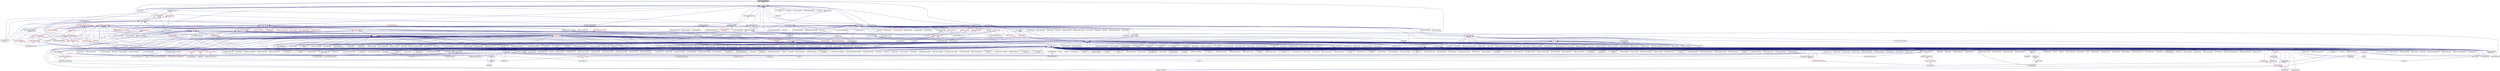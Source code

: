 digraph "get_num_localities.hpp"
{
  edge [fontname="Helvetica",fontsize="10",labelfontname="Helvetica",labelfontsize="10"];
  node [fontname="Helvetica",fontsize="10",shape=record];
  Node46 [label="get_num_localities.hpp",height=0.2,width=0.4,color="black", fillcolor="grey75", style="filled", fontcolor="black"];
  Node46 -> Node47 [dir="back",color="midnightblue",fontsize="10",style="solid",fontname="Helvetica"];
  Node47 [label="hpx_fwd.hpp",height=0.2,width=0.4,color="black", fillcolor="white", style="filled",URL="$d5/d46/hpx__fwd_8hpp.html"];
  Node46 -> Node48 [dir="back",color="midnightblue",fontsize="10",style="solid",fontname="Helvetica"];
  Node48 [label="gather.hpp",height=0.2,width=0.4,color="black", fillcolor="white", style="filled",URL="$d8/d2b/gather_8hpp.html"];
  Node48 -> Node49 [dir="back",color="midnightblue",fontsize="10",style="solid",fontname="Helvetica"];
  Node49 [label="1d_stencil_8.cpp",height=0.2,width=0.4,color="black", fillcolor="white", style="filled",URL="$df/de0/1d__stencil__8_8cpp.html"];
  Node48 -> Node50 [dir="back",color="midnightblue",fontsize="10",style="solid",fontname="Helvetica"];
  Node50 [label="lcos.hpp",height=0.2,width=0.4,color="black", fillcolor="white", style="filled",URL="$d5/deb/lcos_8hpp.html"];
  Node50 -> Node51 [dir="back",color="midnightblue",fontsize="10",style="solid",fontname="Helvetica"];
  Node51 [label="allgather_and_gate.cpp",height=0.2,width=0.4,color="black", fillcolor="white", style="filled",URL="$d1/d56/allgather__and__gate_8cpp.html"];
  Node50 -> Node52 [dir="back",color="midnightblue",fontsize="10",style="solid",fontname="Helvetica"];
  Node52 [label="apex_balance.cpp",height=0.2,width=0.4,color="black", fillcolor="white", style="filled",URL="$d4/d8e/apex__balance_8cpp.html"];
  Node50 -> Node53 [dir="back",color="midnightblue",fontsize="10",style="solid",fontname="Helvetica"];
  Node53 [label="apex_policy_engine\l_active_thread_count.cpp",height=0.2,width=0.4,color="black", fillcolor="white", style="filled",URL="$d5/d01/apex__policy__engine__active__thread__count_8cpp.html"];
  Node50 -> Node54 [dir="back",color="midnightblue",fontsize="10",style="solid",fontname="Helvetica"];
  Node54 [label="apex_policy_engine\l_events.cpp",height=0.2,width=0.4,color="black", fillcolor="white", style="filled",URL="$df/d0f/apex__policy__engine__events_8cpp.html"];
  Node50 -> Node55 [dir="back",color="midnightblue",fontsize="10",style="solid",fontname="Helvetica"];
  Node55 [label="apex_policy_engine\l_periodic.cpp",height=0.2,width=0.4,color="black", fillcolor="white", style="filled",URL="$d5/d7b/apex__policy__engine__periodic_8cpp.html"];
  Node50 -> Node56 [dir="back",color="midnightblue",fontsize="10",style="solid",fontname="Helvetica"];
  Node56 [label="heartbeat.cpp",height=0.2,width=0.4,color="black", fillcolor="white", style="filled",URL="$d8/d98/heartbeat_8cpp.html"];
  Node50 -> Node57 [dir="back",color="midnightblue",fontsize="10",style="solid",fontname="Helvetica"];
  Node57 [label="hello_world_component.hpp",height=0.2,width=0.4,color="black", fillcolor="white", style="filled",URL="$df/df0/hello__world__component_8hpp.html"];
  Node57 -> Node58 [dir="back",color="midnightblue",fontsize="10",style="solid",fontname="Helvetica"];
  Node58 [label="hello_world_client.cpp",height=0.2,width=0.4,color="black", fillcolor="white", style="filled",URL="$d5/da6/hello__world__client_8cpp.html"];
  Node57 -> Node59 [dir="back",color="midnightblue",fontsize="10",style="solid",fontname="Helvetica"];
  Node59 [label="hello_world_component.cpp",height=0.2,width=0.4,color="black", fillcolor="white", style="filled",URL="$d8/daa/hello__world__component_8cpp.html"];
  Node50 -> Node60 [dir="back",color="midnightblue",fontsize="10",style="solid",fontname="Helvetica"];
  Node60 [label="row.hpp",height=0.2,width=0.4,color="black", fillcolor="white", style="filled",URL="$dc/d69/row_8hpp.html"];
  Node60 -> Node61 [dir="back",color="midnightblue",fontsize="10",style="solid",fontname="Helvetica"];
  Node61 [label="grid.hpp",height=0.2,width=0.4,color="red", fillcolor="white", style="filled",URL="$dc/d8a/grid_8hpp.html"];
  Node61 -> Node62 [dir="back",color="midnightblue",fontsize="10",style="solid",fontname="Helvetica"];
  Node62 [label="jacobi.cpp",height=0.2,width=0.4,color="black", fillcolor="white", style="filled",URL="$d2/d27/jacobi_8cpp.html"];
  Node61 -> Node63 [dir="back",color="midnightblue",fontsize="10",style="solid",fontname="Helvetica"];
  Node63 [label="solver.hpp",height=0.2,width=0.4,color="red", fillcolor="white", style="filled",URL="$db/d9a/server_2solver_8hpp.html"];
  Node63 -> Node65 [dir="back",color="midnightblue",fontsize="10",style="solid",fontname="Helvetica"];
  Node65 [label="solver.cpp",height=0.2,width=0.4,color="black", fillcolor="white", style="filled",URL="$d6/d94/solver_8cpp.html"];
  Node61 -> Node66 [dir="back",color="midnightblue",fontsize="10",style="solid",fontname="Helvetica"];
  Node66 [label="grid.cpp",height=0.2,width=0.4,color="black", fillcolor="white", style="filled",URL="$d6/d1b/jacobi__component_2grid_8cpp.html"];
  Node60 -> Node67 [dir="back",color="midnightblue",fontsize="10",style="solid",fontname="Helvetica"];
  Node67 [label="stencil_iterator.hpp",height=0.2,width=0.4,color="black", fillcolor="white", style="filled",URL="$dc/d5c/server_2stencil__iterator_8hpp.html"];
  Node67 -> Node63 [dir="back",color="midnightblue",fontsize="10",style="solid",fontname="Helvetica"];
  Node67 -> Node68 [dir="back",color="midnightblue",fontsize="10",style="solid",fontname="Helvetica"];
  Node68 [label="stencil_iterator.cpp",height=0.2,width=0.4,color="black", fillcolor="white", style="filled",URL="$d6/de1/server_2stencil__iterator_8cpp.html"];
  Node67 -> Node69 [dir="back",color="midnightblue",fontsize="10",style="solid",fontname="Helvetica"];
  Node69 [label="stencil_iterator.cpp",height=0.2,width=0.4,color="black", fillcolor="white", style="filled",URL="$d7/d71/stencil__iterator_8cpp.html"];
  Node60 -> Node66 [dir="back",color="midnightblue",fontsize="10",style="solid",fontname="Helvetica"];
  Node50 -> Node70 [dir="back",color="midnightblue",fontsize="10",style="solid",fontname="Helvetica"];
  Node70 [label="stencil_iterator.hpp",height=0.2,width=0.4,color="black", fillcolor="white", style="filled",URL="$d4/dc8/stencil__iterator_8hpp.html"];
  Node70 -> Node63 [dir="back",color="midnightblue",fontsize="10",style="solid",fontname="Helvetica"];
  Node70 -> Node67 [dir="back",color="midnightblue",fontsize="10",style="solid",fontname="Helvetica"];
  Node70 -> Node69 [dir="back",color="midnightblue",fontsize="10",style="solid",fontname="Helvetica"];
  Node50 -> Node67 [dir="back",color="midnightblue",fontsize="10",style="solid",fontname="Helvetica"];
  Node50 -> Node71 [dir="back",color="midnightblue",fontsize="10",style="solid",fontname="Helvetica"];
  Node71 [label="jacobi_hpx.cpp",height=0.2,width=0.4,color="black", fillcolor="white", style="filled",URL="$d8/d72/jacobi__hpx_8cpp.html"];
  Node50 -> Node72 [dir="back",color="midnightblue",fontsize="10",style="solid",fontname="Helvetica"];
  Node72 [label="jacobi_nonuniform_hpx.cpp",height=0.2,width=0.4,color="black", fillcolor="white", style="filled",URL="$de/d56/jacobi__nonuniform__hpx_8cpp.html"];
  Node50 -> Node73 [dir="back",color="midnightblue",fontsize="10",style="solid",fontname="Helvetica"];
  Node73 [label="enumerate_threads.cpp",height=0.2,width=0.4,color="black", fillcolor="white", style="filled",URL="$d3/dd4/enumerate__threads_8cpp.html"];
  Node50 -> Node74 [dir="back",color="midnightblue",fontsize="10",style="solid",fontname="Helvetica"];
  Node74 [label="fibonacci_await.cpp",height=0.2,width=0.4,color="black", fillcolor="white", style="filled",URL="$dc/d1c/fibonacci__await_8cpp.html"];
  Node50 -> Node75 [dir="back",color="midnightblue",fontsize="10",style="solid",fontname="Helvetica"];
  Node75 [label="fibonacci_dataflow.cpp",height=0.2,width=0.4,color="black", fillcolor="white", style="filled",URL="$df/d3d/fibonacci__dataflow_8cpp.html"];
  Node50 -> Node76 [dir="back",color="midnightblue",fontsize="10",style="solid",fontname="Helvetica"];
  Node76 [label="fibonacci_futures.cpp",height=0.2,width=0.4,color="black", fillcolor="white", style="filled",URL="$d6/de3/fibonacci__futures_8cpp.html"];
  Node50 -> Node77 [dir="back",color="midnightblue",fontsize="10",style="solid",fontname="Helvetica"];
  Node77 [label="fibonacci_futures_distributed.cpp",height=0.2,width=0.4,color="black", fillcolor="white", style="filled",URL="$d1/dc9/fibonacci__futures__distributed_8cpp.html"];
  Node50 -> Node78 [dir="back",color="midnightblue",fontsize="10",style="solid",fontname="Helvetica"];
  Node78 [label="fractals.cpp",height=0.2,width=0.4,color="black", fillcolor="white", style="filled",URL="$d8/d58/fractals_8cpp.html"];
  Node50 -> Node79 [dir="back",color="midnightblue",fontsize="10",style="solid",fontname="Helvetica"];
  Node79 [label="fractals_executor.cpp",height=0.2,width=0.4,color="black", fillcolor="white", style="filled",URL="$d9/da9/fractals__executor_8cpp.html"];
  Node50 -> Node80 [dir="back",color="midnightblue",fontsize="10",style="solid",fontname="Helvetica"];
  Node80 [label="fractals_struct.cpp",height=0.2,width=0.4,color="black", fillcolor="white", style="filled",URL="$d8/d2f/fractals__struct_8cpp.html"];
  Node50 -> Node81 [dir="back",color="midnightblue",fontsize="10",style="solid",fontname="Helvetica"];
  Node81 [label="hello_world.cpp",height=0.2,width=0.4,color="black", fillcolor="white", style="filled",URL="$d0/d67/hello__world_8cpp.html"];
  Node50 -> Node82 [dir="back",color="midnightblue",fontsize="10",style="solid",fontname="Helvetica"];
  Node82 [label="latch_local.cpp",height=0.2,width=0.4,color="black", fillcolor="white", style="filled",URL="$dd/dd3/latch__local_8cpp.html"];
  Node50 -> Node83 [dir="back",color="midnightblue",fontsize="10",style="solid",fontname="Helvetica"];
  Node83 [label="latch_remote.cpp",height=0.2,width=0.4,color="black", fillcolor="white", style="filled",URL="$df/d59/latch__remote_8cpp.html"];
  Node50 -> Node84 [dir="back",color="midnightblue",fontsize="10",style="solid",fontname="Helvetica"];
  Node84 [label="local_channel.cpp",height=0.2,width=0.4,color="black", fillcolor="white", style="filled",URL="$d0/d3e/local__channel_8cpp.html"];
  Node50 -> Node85 [dir="back",color="midnightblue",fontsize="10",style="solid",fontname="Helvetica"];
  Node85 [label="pingpong.cpp",height=0.2,width=0.4,color="black", fillcolor="white", style="filled",URL="$dd/d4d/pingpong_8cpp.html"];
  Node50 -> Node86 [dir="back",color="midnightblue",fontsize="10",style="solid",fontname="Helvetica"];
  Node86 [label="shared_mutex.cpp",height=0.2,width=0.4,color="black", fillcolor="white", style="filled",URL="$da/d0b/shared__mutex_8cpp.html"];
  Node50 -> Node87 [dir="back",color="midnightblue",fontsize="10",style="solid",fontname="Helvetica"];
  Node87 [label="wait_composition.cpp",height=0.2,width=0.4,color="black", fillcolor="white", style="filled",URL="$d6/d13/wait__composition_8cpp.html"];
  Node50 -> Node88 [dir="back",color="midnightblue",fontsize="10",style="solid",fontname="Helvetica"];
  Node88 [label="sheneos_compare.cpp",height=0.2,width=0.4,color="black", fillcolor="white", style="filled",URL="$dc/d11/sheneos__compare_8cpp.html"];
  Node50 -> Node89 [dir="back",color="midnightblue",fontsize="10",style="solid",fontname="Helvetica"];
  Node89 [label="spell_check_file.cpp",height=0.2,width=0.4,color="black", fillcolor="white", style="filled",URL="$df/df7/spell__check__file_8cpp.html"];
  Node50 -> Node90 [dir="back",color="midnightblue",fontsize="10",style="solid",fontname="Helvetica"];
  Node90 [label="spell_check_simple.cpp",height=0.2,width=0.4,color="black", fillcolor="white", style="filled",URL="$dd/d54/spell__check__simple_8cpp.html"];
  Node50 -> Node91 [dir="back",color="midnightblue",fontsize="10",style="solid",fontname="Helvetica"];
  Node91 [label="simple_central_tuplespace\l_client.cpp",height=0.2,width=0.4,color="black", fillcolor="white", style="filled",URL="$d1/d7b/simple__central__tuplespace__client_8cpp.html"];
  Node50 -> Node92 [dir="back",color="midnightblue",fontsize="10",style="solid",fontname="Helvetica"];
  Node92 [label="hpx.hpp",height=0.2,width=0.4,color="red", fillcolor="white", style="filled",URL="$d0/daa/hpx_8hpp.html"];
  Node92 -> Node93 [dir="back",color="midnightblue",fontsize="10",style="solid",fontname="Helvetica"];
  Node93 [label="1d_stencil_1.cpp",height=0.2,width=0.4,color="black", fillcolor="white", style="filled",URL="$d2/db1/1d__stencil__1_8cpp.html"];
  Node92 -> Node94 [dir="back",color="midnightblue",fontsize="10",style="solid",fontname="Helvetica"];
  Node94 [label="1d_stencil_2.cpp",height=0.2,width=0.4,color="black", fillcolor="white", style="filled",URL="$d3/dd1/1d__stencil__2_8cpp.html"];
  Node92 -> Node95 [dir="back",color="midnightblue",fontsize="10",style="solid",fontname="Helvetica"];
  Node95 [label="1d_stencil_3.cpp",height=0.2,width=0.4,color="black", fillcolor="white", style="filled",URL="$db/d19/1d__stencil__3_8cpp.html"];
  Node92 -> Node96 [dir="back",color="midnightblue",fontsize="10",style="solid",fontname="Helvetica"];
  Node96 [label="1d_stencil_4.cpp",height=0.2,width=0.4,color="black", fillcolor="white", style="filled",URL="$d1/d7d/1d__stencil__4_8cpp.html"];
  Node92 -> Node97 [dir="back",color="midnightblue",fontsize="10",style="solid",fontname="Helvetica"];
  Node97 [label="1d_stencil_4_parallel.cpp",height=0.2,width=0.4,color="black", fillcolor="white", style="filled",URL="$d6/d05/1d__stencil__4__parallel_8cpp.html"];
  Node92 -> Node98 [dir="back",color="midnightblue",fontsize="10",style="solid",fontname="Helvetica"];
  Node98 [label="1d_stencil_4_repart.cpp",height=0.2,width=0.4,color="black", fillcolor="white", style="filled",URL="$d0/d6b/1d__stencil__4__repart_8cpp.html"];
  Node92 -> Node99 [dir="back",color="midnightblue",fontsize="10",style="solid",fontname="Helvetica"];
  Node99 [label="1d_stencil_4_throttle.cpp",height=0.2,width=0.4,color="black", fillcolor="white", style="filled",URL="$d6/de5/1d__stencil__4__throttle_8cpp.html"];
  Node92 -> Node100 [dir="back",color="midnightblue",fontsize="10",style="solid",fontname="Helvetica"];
  Node100 [label="1d_stencil_5.cpp",height=0.2,width=0.4,color="black", fillcolor="white", style="filled",URL="$d7/d2a/1d__stencil__5_8cpp.html"];
  Node92 -> Node101 [dir="back",color="midnightblue",fontsize="10",style="solid",fontname="Helvetica"];
  Node101 [label="1d_stencil_6.cpp",height=0.2,width=0.4,color="black", fillcolor="white", style="filled",URL="$db/de7/1d__stencil__6_8cpp.html"];
  Node92 -> Node102 [dir="back",color="midnightblue",fontsize="10",style="solid",fontname="Helvetica"];
  Node102 [label="1d_stencil_7.cpp",height=0.2,width=0.4,color="black", fillcolor="white", style="filled",URL="$d4/d5a/1d__stencil__7_8cpp.html"];
  Node92 -> Node49 [dir="back",color="midnightblue",fontsize="10",style="solid",fontname="Helvetica"];
  Node92 -> Node103 [dir="back",color="midnightblue",fontsize="10",style="solid",fontname="Helvetica"];
  Node103 [label="accumulator.cpp",height=0.2,width=0.4,color="black", fillcolor="white", style="filled",URL="$d1/d81/accumulator_8cpp.html"];
  Node92 -> Node104 [dir="back",color="midnightblue",fontsize="10",style="solid",fontname="Helvetica"];
  Node104 [label="accumulator.hpp",height=0.2,width=0.4,color="red", fillcolor="white", style="filled",URL="$d4/d9d/server_2accumulator_8hpp.html"];
  Node104 -> Node103 [dir="back",color="midnightblue",fontsize="10",style="solid",fontname="Helvetica"];
  Node92 -> Node107 [dir="back",color="midnightblue",fontsize="10",style="solid",fontname="Helvetica"];
  Node107 [label="template_function_accumulator.hpp",height=0.2,width=0.4,color="black", fillcolor="white", style="filled",URL="$d7/da6/server_2template__function__accumulator_8hpp.html"];
  Node107 -> Node108 [dir="back",color="midnightblue",fontsize="10",style="solid",fontname="Helvetica"];
  Node108 [label="template_function_accumulator.cpp",height=0.2,width=0.4,color="black", fillcolor="white", style="filled",URL="$d5/d02/template__function__accumulator_8cpp.html"];
  Node107 -> Node109 [dir="back",color="midnightblue",fontsize="10",style="solid",fontname="Helvetica"];
  Node109 [label="template_function_accumulator.hpp",height=0.2,width=0.4,color="red", fillcolor="white", style="filled",URL="$d3/de9/template__function__accumulator_8hpp.html"];
  Node92 -> Node111 [dir="back",color="midnightblue",fontsize="10",style="solid",fontname="Helvetica"];
  Node111 [label="template_accumulator.cpp",height=0.2,width=0.4,color="black", fillcolor="white", style="filled",URL="$d0/d4a/template__accumulator_8cpp.html"];
  Node92 -> Node108 [dir="back",color="midnightblue",fontsize="10",style="solid",fontname="Helvetica"];
  Node92 -> Node109 [dir="back",color="midnightblue",fontsize="10",style="solid",fontname="Helvetica"];
  Node92 -> Node112 [dir="back",color="midnightblue",fontsize="10",style="solid",fontname="Helvetica"];
  Node112 [label="allgather_module.cpp",height=0.2,width=0.4,color="black", fillcolor="white", style="filled",URL="$df/de4/allgather__module_8cpp.html"];
  Node92 -> Node113 [dir="back",color="midnightblue",fontsize="10",style="solid",fontname="Helvetica"];
  Node113 [label="allgather.cpp",height=0.2,width=0.4,color="black", fillcolor="white", style="filled",URL="$d7/d06/allgather_8cpp.html"];
  Node92 -> Node51 [dir="back",color="midnightblue",fontsize="10",style="solid",fontname="Helvetica"];
  Node92 -> Node114 [dir="back",color="midnightblue",fontsize="10",style="solid",fontname="Helvetica"];
  Node114 [label="ag_client.cpp",height=0.2,width=0.4,color="black", fillcolor="white", style="filled",URL="$d4/d5d/ag__client_8cpp.html"];
  Node92 -> Node115 [dir="back",color="midnightblue",fontsize="10",style="solid",fontname="Helvetica"];
  Node115 [label="hpx_thread_phase.cpp",height=0.2,width=0.4,color="black", fillcolor="white", style="filled",URL="$d5/dca/hpx__thread__phase_8cpp.html"];
  Node92 -> Node116 [dir="back",color="midnightblue",fontsize="10",style="solid",fontname="Helvetica"];
  Node116 [label="os_thread_num.cpp",height=0.2,width=0.4,color="black", fillcolor="white", style="filled",URL="$d2/dfb/os__thread__num_8cpp.html"];
  Node92 -> Node117 [dir="back",color="midnightblue",fontsize="10",style="solid",fontname="Helvetica"];
  Node117 [label="cancelable_action.cpp",height=0.2,width=0.4,color="black", fillcolor="white", style="filled",URL="$d5/d0c/cancelable__action_8cpp.html"];
  Node92 -> Node118 [dir="back",color="midnightblue",fontsize="10",style="solid",fontname="Helvetica"];
  Node118 [label="cancelable_action.hpp",height=0.2,width=0.4,color="black", fillcolor="white", style="filled",URL="$d5/d4d/server_2cancelable__action_8hpp.html"];
  Node118 -> Node117 [dir="back",color="midnightblue",fontsize="10",style="solid",fontname="Helvetica"];
  Node118 -> Node119 [dir="back",color="midnightblue",fontsize="10",style="solid",fontname="Helvetica"];
  Node119 [label="cancelable_action.hpp",height=0.2,width=0.4,color="red", fillcolor="white", style="filled",URL="$d0/da3/stubs_2cancelable__action_8hpp.html"];
  Node92 -> Node119 [dir="back",color="midnightblue",fontsize="10",style="solid",fontname="Helvetica"];
  Node92 -> Node121 [dir="back",color="midnightblue",fontsize="10",style="solid",fontname="Helvetica"];
  Node121 [label="cancelable_action_client.cpp",height=0.2,width=0.4,color="black", fillcolor="white", style="filled",URL="$d1/db8/cancelable__action__client_8cpp.html"];
  Node92 -> Node122 [dir="back",color="midnightblue",fontsize="10",style="solid",fontname="Helvetica"];
  Node122 [label="cublas_matmul.cpp",height=0.2,width=0.4,color="black", fillcolor="white", style="filled",URL="$dd/d84/cublas__matmul_8cpp.html"];
  Node92 -> Node123 [dir="back",color="midnightblue",fontsize="10",style="solid",fontname="Helvetica"];
  Node123 [label="win_perf_counters.cpp",height=0.2,width=0.4,color="black", fillcolor="white", style="filled",URL="$d8/d11/win__perf__counters_8cpp.html"];
  Node92 -> Node124 [dir="back",color="midnightblue",fontsize="10",style="solid",fontname="Helvetica"];
  Node124 [label="win_perf_counters.hpp",height=0.2,width=0.4,color="black", fillcolor="white", style="filled",URL="$d5/da7/win__perf__counters_8hpp.html"];
  Node92 -> Node57 [dir="back",color="midnightblue",fontsize="10",style="solid",fontname="Helvetica"];
  Node92 -> Node125 [dir="back",color="midnightblue",fontsize="10",style="solid",fontname="Helvetica"];
  Node125 [label="interpolate1d.cpp",height=0.2,width=0.4,color="black", fillcolor="white", style="filled",URL="$d0/d05/interpolate1d_8cpp.html"];
  Node92 -> Node126 [dir="back",color="midnightblue",fontsize="10",style="solid",fontname="Helvetica"];
  Node126 [label="partition.hpp",height=0.2,width=0.4,color="black", fillcolor="white", style="filled",URL="$d0/d7a/examples_2interpolate1d_2interpolate1d_2partition_8hpp.html"];
  Node126 -> Node125 [dir="back",color="midnightblue",fontsize="10",style="solid",fontname="Helvetica"];
  Node126 -> Node127 [dir="back",color="midnightblue",fontsize="10",style="solid",fontname="Helvetica"];
  Node127 [label="interpolate1d.hpp",height=0.2,width=0.4,color="red", fillcolor="white", style="filled",URL="$d4/dc7/interpolate1d_8hpp.html"];
  Node127 -> Node125 [dir="back",color="midnightblue",fontsize="10",style="solid",fontname="Helvetica"];
  Node92 -> Node129 [dir="back",color="midnightblue",fontsize="10",style="solid",fontname="Helvetica"];
  Node129 [label="partition.hpp",height=0.2,width=0.4,color="black", fillcolor="white", style="filled",URL="$d0/dff/examples_2interpolate1d_2interpolate1d_2server_2partition_8hpp.html"];
  Node129 -> Node126 [dir="back",color="midnightblue",fontsize="10",style="solid",fontname="Helvetica"];
  Node129 -> Node130 [dir="back",color="midnightblue",fontsize="10",style="solid",fontname="Helvetica"];
  Node130 [label="partition.cpp",height=0.2,width=0.4,color="black", fillcolor="white", style="filled",URL="$d0/d4f/examples_2interpolate1d_2interpolate1d_2server_2partition_8cpp.html"];
  Node92 -> Node127 [dir="back",color="midnightblue",fontsize="10",style="solid",fontname="Helvetica"];
  Node92 -> Node131 [dir="back",color="midnightblue",fontsize="10",style="solid",fontname="Helvetica"];
  Node131 [label="read_values.cpp",height=0.2,width=0.4,color="black", fillcolor="white", style="filled",URL="$d0/d8c/interpolate1d_2interpolate1d_2read__values_8cpp.html"];
  Node92 -> Node130 [dir="back",color="midnightblue",fontsize="10",style="solid",fontname="Helvetica"];
  Node92 -> Node62 [dir="back",color="midnightblue",fontsize="10",style="solid",fontname="Helvetica"];
  Node92 -> Node66 [dir="back",color="midnightblue",fontsize="10",style="solid",fontname="Helvetica"];
  Node92 -> Node132 [dir="back",color="midnightblue",fontsize="10",style="solid",fontname="Helvetica"];
  Node132 [label="row.cpp",height=0.2,width=0.4,color="black", fillcolor="white", style="filled",URL="$d3/d86/server_2row_8cpp.html"];
  Node92 -> Node65 [dir="back",color="midnightblue",fontsize="10",style="solid",fontname="Helvetica"];
  Node92 -> Node68 [dir="back",color="midnightblue",fontsize="10",style="solid",fontname="Helvetica"];
  Node92 -> Node69 [dir="back",color="midnightblue",fontsize="10",style="solid",fontname="Helvetica"];
  Node92 -> Node133 [dir="back",color="midnightblue",fontsize="10",style="solid",fontname="Helvetica"];
  Node133 [label="jacobi.cpp",height=0.2,width=0.4,color="black", fillcolor="white", style="filled",URL="$d3/d44/smp_2jacobi_8cpp.html"];
  Node92 -> Node71 [dir="back",color="midnightblue",fontsize="10",style="solid",fontname="Helvetica"];
  Node92 -> Node134 [dir="back",color="midnightblue",fontsize="10",style="solid",fontname="Helvetica"];
  Node134 [label="jacobi_nonuniform.cpp",height=0.2,width=0.4,color="black", fillcolor="white", style="filled",URL="$dd/ddc/jacobi__nonuniform_8cpp.html"];
  Node92 -> Node72 [dir="back",color="midnightblue",fontsize="10",style="solid",fontname="Helvetica"];
  Node92 -> Node135 [dir="back",color="midnightblue",fontsize="10",style="solid",fontname="Helvetica"];
  Node135 [label="nqueen.cpp",height=0.2,width=0.4,color="black", fillcolor="white", style="filled",URL="$db/dca/nqueen_8cpp.html"];
  Node92 -> Node136 [dir="back",color="midnightblue",fontsize="10",style="solid",fontname="Helvetica"];
  Node136 [label="nqueen.hpp",height=0.2,width=0.4,color="red", fillcolor="white", style="filled",URL="$de/d58/server_2nqueen_8hpp.html"];
  Node136 -> Node135 [dir="back",color="midnightblue",fontsize="10",style="solid",fontname="Helvetica"];
  Node92 -> Node139 [dir="back",color="midnightblue",fontsize="10",style="solid",fontname="Helvetica"];
  Node139 [label="nqueen_client.cpp",height=0.2,width=0.4,color="black", fillcolor="white", style="filled",URL="$d3/d5e/nqueen__client_8cpp.html"];
  Node92 -> Node140 [dir="back",color="midnightblue",fontsize="10",style="solid",fontname="Helvetica"];
  Node140 [label="sine.cpp",height=0.2,width=0.4,color="black", fillcolor="white", style="filled",URL="$d3/d0d/server_2sine_8cpp.html"];
  Node92 -> Node141 [dir="back",color="midnightblue",fontsize="10",style="solid",fontname="Helvetica"];
  Node141 [label="sine.hpp",height=0.2,width=0.4,color="black", fillcolor="white", style="filled",URL="$d8/dac/sine_8hpp.html"];
  Node141 -> Node140 [dir="back",color="midnightblue",fontsize="10",style="solid",fontname="Helvetica"];
  Node141 -> Node142 [dir="back",color="midnightblue",fontsize="10",style="solid",fontname="Helvetica"];
  Node142 [label="sine.cpp",height=0.2,width=0.4,color="black", fillcolor="white", style="filled",URL="$d5/dd8/sine_8cpp.html"];
  Node92 -> Node142 [dir="back",color="midnightblue",fontsize="10",style="solid",fontname="Helvetica"];
  Node92 -> Node143 [dir="back",color="midnightblue",fontsize="10",style="solid",fontname="Helvetica"];
  Node143 [label="sine_client.cpp",height=0.2,width=0.4,color="black", fillcolor="white", style="filled",URL="$db/d62/sine__client_8cpp.html"];
  Node92 -> Node144 [dir="back",color="midnightblue",fontsize="10",style="solid",fontname="Helvetica"];
  Node144 [label="qt.cpp",height=0.2,width=0.4,color="black", fillcolor="white", style="filled",URL="$df/d90/qt_8cpp.html"];
  Node92 -> Node145 [dir="back",color="midnightblue",fontsize="10",style="solid",fontname="Helvetica"];
  Node145 [label="queue_client.cpp",height=0.2,width=0.4,color="black", fillcolor="white", style="filled",URL="$d7/d96/queue__client_8cpp.html"];
  Node92 -> Node146 [dir="back",color="midnightblue",fontsize="10",style="solid",fontname="Helvetica"];
  Node146 [label="customize_async.cpp",height=0.2,width=0.4,color="black", fillcolor="white", style="filled",URL="$d0/d82/customize__async_8cpp.html"];
  Node92 -> Node147 [dir="back",color="midnightblue",fontsize="10",style="solid",fontname="Helvetica"];
  Node147 [label="data_actions.cpp",height=0.2,width=0.4,color="black", fillcolor="white", style="filled",URL="$dc/d68/data__actions_8cpp.html"];
  Node92 -> Node148 [dir="back",color="midnightblue",fontsize="10",style="solid",fontname="Helvetica"];
  Node148 [label="error_handling.cpp",height=0.2,width=0.4,color="black", fillcolor="white", style="filled",URL="$d9/d96/error__handling_8cpp.html"];
  Node92 -> Node149 [dir="back",color="midnightblue",fontsize="10",style="solid",fontname="Helvetica"];
  Node149 [label="event_synchronization.cpp",height=0.2,width=0.4,color="black", fillcolor="white", style="filled",URL="$d0/d35/event__synchronization_8cpp.html"];
  Node92 -> Node150 [dir="back",color="midnightblue",fontsize="10",style="solid",fontname="Helvetica"];
  Node150 [label="factorial.cpp",height=0.2,width=0.4,color="black", fillcolor="white", style="filled",URL="$d9/d00/factorial_8cpp.html"];
  Node92 -> Node151 [dir="back",color="midnightblue",fontsize="10",style="solid",fontname="Helvetica"];
  Node151 [label="file_serialization.cpp",height=0.2,width=0.4,color="black", fillcolor="white", style="filled",URL="$de/d58/file__serialization_8cpp.html"];
  Node92 -> Node152 [dir="back",color="midnightblue",fontsize="10",style="solid",fontname="Helvetica"];
  Node152 [label="init_globally.cpp",height=0.2,width=0.4,color="black", fillcolor="white", style="filled",URL="$d6/dad/init__globally_8cpp.html"];
  Node92 -> Node153 [dir="back",color="midnightblue",fontsize="10",style="solid",fontname="Helvetica"];
  Node153 [label="interest_calculator.cpp",height=0.2,width=0.4,color="black", fillcolor="white", style="filled",URL="$d2/d86/interest__calculator_8cpp.html"];
  Node92 -> Node154 [dir="back",color="midnightblue",fontsize="10",style="solid",fontname="Helvetica"];
  Node154 [label="non_atomic_rma.cpp",height=0.2,width=0.4,color="black", fillcolor="white", style="filled",URL="$d7/d8b/non__atomic__rma_8cpp.html"];
  Node92 -> Node155 [dir="back",color="midnightblue",fontsize="10",style="solid",fontname="Helvetica"];
  Node155 [label="partitioned_vector\l_spmd_foreach.cpp",height=0.2,width=0.4,color="black", fillcolor="white", style="filled",URL="$db/d7c/partitioned__vector__spmd__foreach_8cpp.html"];
  Node92 -> Node156 [dir="back",color="midnightblue",fontsize="10",style="solid",fontname="Helvetica"];
  Node156 [label="pipeline1.cpp",height=0.2,width=0.4,color="black", fillcolor="white", style="filled",URL="$d5/d77/pipeline1_8cpp.html"];
  Node92 -> Node157 [dir="back",color="midnightblue",fontsize="10",style="solid",fontname="Helvetica"];
  Node157 [label="quicksort.cpp",height=0.2,width=0.4,color="black", fillcolor="white", style="filled",URL="$d3/d1e/quicksort_8cpp.html"];
  Node92 -> Node158 [dir="back",color="midnightblue",fontsize="10",style="solid",fontname="Helvetica"];
  Node158 [label="receive_buffer.cpp",height=0.2,width=0.4,color="black", fillcolor="white", style="filled",URL="$d7/d10/receive__buffer_8cpp.html"];
  Node92 -> Node159 [dir="back",color="midnightblue",fontsize="10",style="solid",fontname="Helvetica"];
  Node159 [label="safe_object.cpp",height=0.2,width=0.4,color="black", fillcolor="white", style="filled",URL="$dd/d52/safe__object_8cpp.html"];
  Node92 -> Node160 [dir="back",color="midnightblue",fontsize="10",style="solid",fontname="Helvetica"];
  Node160 [label="sort_by_key_demo.cpp",height=0.2,width=0.4,color="black", fillcolor="white", style="filled",URL="$da/d20/sort__by__key__demo_8cpp.html"];
  Node92 -> Node161 [dir="back",color="midnightblue",fontsize="10",style="solid",fontname="Helvetica"];
  Node161 [label="timed_wake.cpp",height=0.2,width=0.4,color="black", fillcolor="white", style="filled",URL="$d8/df9/timed__wake_8cpp.html"];
  Node92 -> Node162 [dir="back",color="midnightblue",fontsize="10",style="solid",fontname="Helvetica"];
  Node162 [label="vector_counting_dotproduct.cpp",height=0.2,width=0.4,color="black", fillcolor="white", style="filled",URL="$df/de9/vector__counting__dotproduct_8cpp.html"];
  Node92 -> Node163 [dir="back",color="midnightblue",fontsize="10",style="solid",fontname="Helvetica"];
  Node163 [label="vector_zip_dotproduct.cpp",height=0.2,width=0.4,color="black", fillcolor="white", style="filled",URL="$dc/d18/vector__zip__dotproduct_8cpp.html"];
  Node92 -> Node164 [dir="back",color="midnightblue",fontsize="10",style="solid",fontname="Helvetica"];
  Node164 [label="zerocopy_rdma.cpp",height=0.2,width=0.4,color="black", fillcolor="white", style="filled",URL="$d1/dad/zerocopy__rdma_8cpp.html"];
  Node92 -> Node165 [dir="back",color="midnightblue",fontsize="10",style="solid",fontname="Helvetica"];
  Node165 [label="random_mem_access.cpp",height=0.2,width=0.4,color="black", fillcolor="white", style="filled",URL="$d1/d51/random__mem__access_8cpp.html"];
  Node92 -> Node166 [dir="back",color="midnightblue",fontsize="10",style="solid",fontname="Helvetica"];
  Node166 [label="random_mem_access.hpp",height=0.2,width=0.4,color="red", fillcolor="white", style="filled",URL="$d0/d19/server_2random__mem__access_8hpp.html"];
  Node166 -> Node165 [dir="back",color="midnightblue",fontsize="10",style="solid",fontname="Helvetica"];
  Node92 -> Node169 [dir="back",color="midnightblue",fontsize="10",style="solid",fontname="Helvetica"];
  Node169 [label="random_mem_access_client.cpp",height=0.2,width=0.4,color="black", fillcolor="white", style="filled",URL="$df/d1b/random__mem__access__client_8cpp.html"];
  Node92 -> Node170 [dir="back",color="midnightblue",fontsize="10",style="solid",fontname="Helvetica"];
  Node170 [label="oversubscribing_resource\l_partitioner.cpp",height=0.2,width=0.4,color="black", fillcolor="white", style="filled",URL="$dd/dee/oversubscribing__resource__partitioner_8cpp.html"];
  Node92 -> Node171 [dir="back",color="midnightblue",fontsize="10",style="solid",fontname="Helvetica"];
  Node171 [label="simple_resource_partitioner.cpp",height=0.2,width=0.4,color="black", fillcolor="white", style="filled",URL="$d5/df9/simple__resource__partitioner_8cpp.html"];
  Node92 -> Node172 [dir="back",color="midnightblue",fontsize="10",style="solid",fontname="Helvetica"];
  Node172 [label="dimension.hpp",height=0.2,width=0.4,color="red", fillcolor="white", style="filled",URL="$d6/d39/sheneos_2sheneos_2dimension_8hpp.html"];
  Node172 -> Node178 [dir="back",color="midnightblue",fontsize="10",style="solid",fontname="Helvetica"];
  Node178 [label="partition3d.hpp",height=0.2,width=0.4,color="black", fillcolor="white", style="filled",URL="$dd/dbf/server_2partition3d_8hpp.html"];
  Node178 -> Node179 [dir="back",color="midnightblue",fontsize="10",style="solid",fontname="Helvetica"];
  Node179 [label="partition3d.hpp",height=0.2,width=0.4,color="black", fillcolor="white", style="filled",URL="$d1/d50/partition3d_8hpp.html"];
  Node179 -> Node175 [dir="back",color="midnightblue",fontsize="10",style="solid",fontname="Helvetica"];
  Node175 [label="interpolator.cpp",height=0.2,width=0.4,color="black", fillcolor="white", style="filled",URL="$d5/d02/interpolator_8cpp.html"];
  Node179 -> Node180 [dir="back",color="midnightblue",fontsize="10",style="solid",fontname="Helvetica"];
  Node180 [label="interpolator.hpp",height=0.2,width=0.4,color="red", fillcolor="white", style="filled",URL="$dc/d3b/interpolator_8hpp.html"];
  Node180 -> Node175 [dir="back",color="midnightblue",fontsize="10",style="solid",fontname="Helvetica"];
  Node180 -> Node88 [dir="back",color="midnightblue",fontsize="10",style="solid",fontname="Helvetica"];
  Node180 -> Node182 [dir="back",color="midnightblue",fontsize="10",style="solid",fontname="Helvetica"];
  Node182 [label="sheneos_test.cpp",height=0.2,width=0.4,color="black", fillcolor="white", style="filled",URL="$d4/d6e/sheneos__test_8cpp.html"];
  Node178 -> Node177 [dir="back",color="midnightblue",fontsize="10",style="solid",fontname="Helvetica"];
  Node177 [label="partition3d.cpp",height=0.2,width=0.4,color="black", fillcolor="white", style="filled",URL="$de/d70/partition3d_8cpp.html"];
  Node92 -> Node175 [dir="back",color="midnightblue",fontsize="10",style="solid",fontname="Helvetica"];
  Node92 -> Node179 [dir="back",color="midnightblue",fontsize="10",style="solid",fontname="Helvetica"];
  Node92 -> Node178 [dir="back",color="midnightblue",fontsize="10",style="solid",fontname="Helvetica"];
  Node92 -> Node180 [dir="back",color="midnightblue",fontsize="10",style="solid",fontname="Helvetica"];
  Node92 -> Node183 [dir="back",color="midnightblue",fontsize="10",style="solid",fontname="Helvetica"];
  Node183 [label="configuration.hpp",height=0.2,width=0.4,color="red", fillcolor="white", style="filled",URL="$dc/d0a/configuration_8hpp.html"];
  Node183 -> Node180 [dir="back",color="midnightblue",fontsize="10",style="solid",fontname="Helvetica"];
  Node92 -> Node176 [dir="back",color="midnightblue",fontsize="10",style="solid",fontname="Helvetica"];
  Node176 [label="read_values.cpp",height=0.2,width=0.4,color="black", fillcolor="white", style="filled",URL="$d7/da4/sheneos_2sheneos_2read__values_8cpp.html"];
  Node92 -> Node177 [dir="back",color="midnightblue",fontsize="10",style="solid",fontname="Helvetica"];
  Node92 -> Node182 [dir="back",color="midnightblue",fontsize="10",style="solid",fontname="Helvetica"];
  Node92 -> Node185 [dir="back",color="midnightblue",fontsize="10",style="solid",fontname="Helvetica"];
  Node185 [label="startup_shutdown.cpp",height=0.2,width=0.4,color="black", fillcolor="white", style="filled",URL="$d3/dfc/server_2startup__shutdown_8cpp.html"];
  Node92 -> Node186 [dir="back",color="midnightblue",fontsize="10",style="solid",fontname="Helvetica"];
  Node186 [label="startup_shutdown.cpp",height=0.2,width=0.4,color="black", fillcolor="white", style="filled",URL="$d0/ddb/startup__shutdown_8cpp.html"];
  Node92 -> Node187 [dir="back",color="midnightblue",fontsize="10",style="solid",fontname="Helvetica"];
  Node187 [label="spin.cpp",height=0.2,width=0.4,color="black", fillcolor="white", style="filled",URL="$d7/df2/spin_8cpp.html"];
  Node92 -> Node188 [dir="back",color="midnightblue",fontsize="10",style="solid",fontname="Helvetica"];
  Node188 [label="throttle.cpp",height=0.2,width=0.4,color="black", fillcolor="white", style="filled",URL="$de/d56/server_2throttle_8cpp.html"];
  Node92 -> Node189 [dir="back",color="midnightblue",fontsize="10",style="solid",fontname="Helvetica"];
  Node189 [label="throttle.hpp",height=0.2,width=0.4,color="black", fillcolor="white", style="filled",URL="$db/dc9/server_2throttle_8hpp.html"];
  Node189 -> Node188 [dir="back",color="midnightblue",fontsize="10",style="solid",fontname="Helvetica"];
  Node189 -> Node190 [dir="back",color="midnightblue",fontsize="10",style="solid",fontname="Helvetica"];
  Node190 [label="throttle.hpp",height=0.2,width=0.4,color="black", fillcolor="white", style="filled",URL="$d5/dec/stubs_2throttle_8hpp.html"];
  Node190 -> Node191 [dir="back",color="midnightblue",fontsize="10",style="solid",fontname="Helvetica"];
  Node191 [label="throttle.hpp",height=0.2,width=0.4,color="red", fillcolor="white", style="filled",URL="$d2/d2e/throttle_8hpp.html"];
  Node191 -> Node192 [dir="back",color="midnightblue",fontsize="10",style="solid",fontname="Helvetica"];
  Node192 [label="throttle.cpp",height=0.2,width=0.4,color="black", fillcolor="white", style="filled",URL="$db/d02/throttle_8cpp.html"];
  Node92 -> Node190 [dir="back",color="midnightblue",fontsize="10",style="solid",fontname="Helvetica"];
  Node92 -> Node192 [dir="back",color="midnightblue",fontsize="10",style="solid",fontname="Helvetica"];
  Node92 -> Node191 [dir="back",color="midnightblue",fontsize="10",style="solid",fontname="Helvetica"];
  Node92 -> Node194 [dir="back",color="midnightblue",fontsize="10",style="solid",fontname="Helvetica"];
  Node194 [label="transpose_await.cpp",height=0.2,width=0.4,color="black", fillcolor="white", style="filled",URL="$de/d68/transpose__await_8cpp.html"];
  Node92 -> Node195 [dir="back",color="midnightblue",fontsize="10",style="solid",fontname="Helvetica"];
  Node195 [label="transpose_block.cpp",height=0.2,width=0.4,color="black", fillcolor="white", style="filled",URL="$d0/de1/transpose__block_8cpp.html"];
  Node92 -> Node196 [dir="back",color="midnightblue",fontsize="10",style="solid",fontname="Helvetica"];
  Node196 [label="transpose_block_numa.cpp",height=0.2,width=0.4,color="black", fillcolor="white", style="filled",URL="$dd/d3b/transpose__block__numa_8cpp.html"];
  Node92 -> Node197 [dir="back",color="midnightblue",fontsize="10",style="solid",fontname="Helvetica"];
  Node197 [label="transpose_serial.cpp",height=0.2,width=0.4,color="black", fillcolor="white", style="filled",URL="$db/d74/transpose__serial_8cpp.html"];
  Node92 -> Node198 [dir="back",color="midnightblue",fontsize="10",style="solid",fontname="Helvetica"];
  Node198 [label="transpose_serial_block.cpp",height=0.2,width=0.4,color="black", fillcolor="white", style="filled",URL="$d8/daa/transpose__serial__block_8cpp.html"];
  Node92 -> Node199 [dir="back",color="midnightblue",fontsize="10",style="solid",fontname="Helvetica"];
  Node199 [label="transpose_serial_vector.cpp",height=0.2,width=0.4,color="black", fillcolor="white", style="filled",URL="$d4/d04/transpose__serial__vector_8cpp.html"];
  Node92 -> Node200 [dir="back",color="midnightblue",fontsize="10",style="solid",fontname="Helvetica"];
  Node200 [label="transpose_smp.cpp",height=0.2,width=0.4,color="black", fillcolor="white", style="filled",URL="$d2/d99/transpose__smp_8cpp.html"];
  Node92 -> Node201 [dir="back",color="midnightblue",fontsize="10",style="solid",fontname="Helvetica"];
  Node201 [label="transpose_smp_block.cpp",height=0.2,width=0.4,color="black", fillcolor="white", style="filled",URL="$da/d4d/transpose__smp__block_8cpp.html"];
  Node92 -> Node202 [dir="back",color="midnightblue",fontsize="10",style="solid",fontname="Helvetica"];
  Node202 [label="simple_central_tuplespace.hpp",height=0.2,width=0.4,color="red", fillcolor="white", style="filled",URL="$db/d69/server_2simple__central__tuplespace_8hpp.html"];
  Node202 -> Node203 [dir="back",color="midnightblue",fontsize="10",style="solid",fontname="Helvetica"];
  Node203 [label="simple_central_tuplespace.cpp",height=0.2,width=0.4,color="black", fillcolor="white", style="filled",URL="$d3/dec/simple__central__tuplespace_8cpp.html"];
  Node92 -> Node206 [dir="back",color="midnightblue",fontsize="10",style="solid",fontname="Helvetica"];
  Node206 [label="tuples_warehouse.hpp",height=0.2,width=0.4,color="black", fillcolor="white", style="filled",URL="$da/de6/tuples__warehouse_8hpp.html"];
  Node206 -> Node202 [dir="back",color="midnightblue",fontsize="10",style="solid",fontname="Helvetica"];
  Node92 -> Node203 [dir="back",color="midnightblue",fontsize="10",style="solid",fontname="Helvetica"];
  Node92 -> Node207 [dir="back",color="midnightblue",fontsize="10",style="solid",fontname="Helvetica"];
  Node207 [label="hpx_runtime.cpp",height=0.2,width=0.4,color="black", fillcolor="white", style="filled",URL="$d7/d1e/hpx__runtime_8cpp.html"];
  Node92 -> Node208 [dir="back",color="midnightblue",fontsize="10",style="solid",fontname="Helvetica"];
  Node208 [label="synchronize.cpp",height=0.2,width=0.4,color="black", fillcolor="white", style="filled",URL="$da/da2/synchronize_8cpp.html"];
  Node92 -> Node209 [dir="back",color="midnightblue",fontsize="10",style="solid",fontname="Helvetica"];
  Node209 [label="agas_cache_timings.cpp",height=0.2,width=0.4,color="black", fillcolor="white", style="filled",URL="$dd/d37/agas__cache__timings_8cpp.html"];
  Node92 -> Node210 [dir="back",color="midnightblue",fontsize="10",style="solid",fontname="Helvetica"];
  Node210 [label="async_overheads.cpp",height=0.2,width=0.4,color="black", fillcolor="white", style="filled",URL="$de/da6/async__overheads_8cpp.html"];
  Node92 -> Node211 [dir="back",color="midnightblue",fontsize="10",style="solid",fontname="Helvetica"];
  Node211 [label="coroutines_call_overhead.cpp",height=0.2,width=0.4,color="black", fillcolor="white", style="filled",URL="$da/d1e/coroutines__call__overhead_8cpp.html"];
  Node92 -> Node212 [dir="back",color="midnightblue",fontsize="10",style="solid",fontname="Helvetica"];
  Node212 [label="foreach_scaling.cpp",height=0.2,width=0.4,color="black", fillcolor="white", style="filled",URL="$d4/d94/foreach__scaling_8cpp.html"];
  Node92 -> Node213 [dir="back",color="midnightblue",fontsize="10",style="solid",fontname="Helvetica"];
  Node213 [label="function_object_wrapper\l_overhead.cpp",height=0.2,width=0.4,color="black", fillcolor="white", style="filled",URL="$d5/d6f/function__object__wrapper__overhead_8cpp.html"];
  Node92 -> Node214 [dir="back",color="midnightblue",fontsize="10",style="solid",fontname="Helvetica"];
  Node214 [label="hpx_homogeneous_timed\l_task_spawn_executors.cpp",height=0.2,width=0.4,color="black", fillcolor="white", style="filled",URL="$d1/d3b/hpx__homogeneous__timed__task__spawn__executors_8cpp.html"];
  Node92 -> Node215 [dir="back",color="midnightblue",fontsize="10",style="solid",fontname="Helvetica"];
  Node215 [label="htts2_hpx.cpp",height=0.2,width=0.4,color="black", fillcolor="white", style="filled",URL="$d2/daf/htts2__hpx_8cpp.html"];
  Node92 -> Node216 [dir="back",color="midnightblue",fontsize="10",style="solid",fontname="Helvetica"];
  Node216 [label="partitioned_vector\l_foreach.cpp",height=0.2,width=0.4,color="black", fillcolor="white", style="filled",URL="$df/d5f/partitioned__vector__foreach_8cpp.html"];
  Node92 -> Node217 [dir="back",color="midnightblue",fontsize="10",style="solid",fontname="Helvetica"];
  Node217 [label="serialization_overhead.cpp",height=0.2,width=0.4,color="black", fillcolor="white", style="filled",URL="$d3/df8/serialization__overhead_8cpp.html"];
  Node92 -> Node218 [dir="back",color="midnightblue",fontsize="10",style="solid",fontname="Helvetica"];
  Node218 [label="sizeof.cpp",height=0.2,width=0.4,color="black", fillcolor="white", style="filled",URL="$d3/d0f/sizeof_8cpp.html"];
  Node92 -> Node219 [dir="back",color="midnightblue",fontsize="10",style="solid",fontname="Helvetica"];
  Node219 [label="skynet.cpp",height=0.2,width=0.4,color="black", fillcolor="white", style="filled",URL="$d0/dc3/skynet_8cpp.html"];
  Node92 -> Node220 [dir="back",color="midnightblue",fontsize="10",style="solid",fontname="Helvetica"];
  Node220 [label="stencil3_iterators.cpp",height=0.2,width=0.4,color="black", fillcolor="white", style="filled",URL="$db/d9e/stencil3__iterators_8cpp.html"];
  Node92 -> Node221 [dir="back",color="midnightblue",fontsize="10",style="solid",fontname="Helvetica"];
  Node221 [label="stream.cpp",height=0.2,width=0.4,color="black", fillcolor="white", style="filled",URL="$da/d5f/stream_8cpp.html"];
  Node92 -> Node222 [dir="back",color="midnightblue",fontsize="10",style="solid",fontname="Helvetica"];
  Node222 [label="timed_task_spawn.cpp",height=0.2,width=0.4,color="black", fillcolor="white", style="filled",URL="$df/de1/timed__task__spawn_8cpp.html"];
  Node92 -> Node223 [dir="back",color="midnightblue",fontsize="10",style="solid",fontname="Helvetica"];
  Node223 [label="transform_reduce_binary\l_scaling.cpp",height=0.2,width=0.4,color="black", fillcolor="white", style="filled",URL="$d1/dae/transform__reduce__binary__scaling_8cpp.html"];
  Node92 -> Node224 [dir="back",color="midnightblue",fontsize="10",style="solid",fontname="Helvetica"];
  Node224 [label="transform_reduce_scaling.cpp",height=0.2,width=0.4,color="black", fillcolor="white", style="filled",URL="$db/d2a/transform__reduce__scaling_8cpp.html"];
  Node92 -> Node225 [dir="back",color="midnightblue",fontsize="10",style="solid",fontname="Helvetica"];
  Node225 [label="minmax_element_performance.cpp",height=0.2,width=0.4,color="black", fillcolor="white", style="filled",URL="$d9/d93/minmax__element__performance_8cpp.html"];
  Node92 -> Node226 [dir="back",color="midnightblue",fontsize="10",style="solid",fontname="Helvetica"];
  Node226 [label="barrier_performance.cpp",height=0.2,width=0.4,color="black", fillcolor="white", style="filled",URL="$d6/d6c/barrier__performance_8cpp.html"];
  Node92 -> Node227 [dir="back",color="midnightblue",fontsize="10",style="solid",fontname="Helvetica"];
  Node227 [label="network_storage.cpp",height=0.2,width=0.4,color="black", fillcolor="white", style="filled",URL="$db/daa/network__storage_8cpp.html"];
  Node92 -> Node228 [dir="back",color="midnightblue",fontsize="10",style="solid",fontname="Helvetica"];
  Node228 [label="simple_profiler.hpp",height=0.2,width=0.4,color="black", fillcolor="white", style="filled",URL="$d8/d02/simple__profiler_8hpp.html"];
  Node228 -> Node227 [dir="back",color="midnightblue",fontsize="10",style="solid",fontname="Helvetica"];
  Node92 -> Node229 [dir="back",color="midnightblue",fontsize="10",style="solid",fontname="Helvetica"];
  Node229 [label="osu_bcast.cpp",height=0.2,width=0.4,color="black", fillcolor="white", style="filled",URL="$d3/dca/osu__bcast_8cpp.html"];
  Node92 -> Node230 [dir="back",color="midnightblue",fontsize="10",style="solid",fontname="Helvetica"];
  Node230 [label="osu_bibw.cpp",height=0.2,width=0.4,color="black", fillcolor="white", style="filled",URL="$d2/d04/osu__bibw_8cpp.html"];
  Node92 -> Node231 [dir="back",color="midnightblue",fontsize="10",style="solid",fontname="Helvetica"];
  Node231 [label="osu_bw.cpp",height=0.2,width=0.4,color="black", fillcolor="white", style="filled",URL="$d4/d20/osu__bw_8cpp.html"];
  Node92 -> Node232 [dir="back",color="midnightblue",fontsize="10",style="solid",fontname="Helvetica"];
  Node232 [label="osu_latency.cpp",height=0.2,width=0.4,color="black", fillcolor="white", style="filled",URL="$df/d58/osu__latency_8cpp.html"];
  Node92 -> Node233 [dir="back",color="midnightblue",fontsize="10",style="solid",fontname="Helvetica"];
  Node233 [label="osu_multi_lat.cpp",height=0.2,width=0.4,color="black", fillcolor="white", style="filled",URL="$d7/d91/osu__multi__lat_8cpp.html"];
  Node92 -> Node234 [dir="back",color="midnightblue",fontsize="10",style="solid",fontname="Helvetica"];
  Node234 [label="osu_scatter.cpp",height=0.2,width=0.4,color="black", fillcolor="white", style="filled",URL="$d4/d4c/osu__scatter_8cpp.html"];
  Node92 -> Node235 [dir="back",color="midnightblue",fontsize="10",style="solid",fontname="Helvetica"];
  Node235 [label="pingpong_performance.cpp",height=0.2,width=0.4,color="black", fillcolor="white", style="filled",URL="$de/d03/pingpong__performance_8cpp.html"];
  Node92 -> Node236 [dir="back",color="midnightblue",fontsize="10",style="solid",fontname="Helvetica"];
  Node236 [label="benchmark_is_heap.cpp",height=0.2,width=0.4,color="black", fillcolor="white", style="filled",URL="$da/d4f/benchmark__is__heap_8cpp.html"];
  Node92 -> Node237 [dir="back",color="midnightblue",fontsize="10",style="solid",fontname="Helvetica"];
  Node237 [label="benchmark_is_heap_until.cpp",height=0.2,width=0.4,color="black", fillcolor="white", style="filled",URL="$dc/df5/benchmark__is__heap__until_8cpp.html"];
  Node92 -> Node238 [dir="back",color="midnightblue",fontsize="10",style="solid",fontname="Helvetica"];
  Node238 [label="benchmark_merge.cpp",height=0.2,width=0.4,color="black", fillcolor="white", style="filled",URL="$dd/d49/benchmark__merge_8cpp.html"];
  Node92 -> Node239 [dir="back",color="midnightblue",fontsize="10",style="solid",fontname="Helvetica"];
  Node239 [label="benchmark_partition.cpp",height=0.2,width=0.4,color="black", fillcolor="white", style="filled",URL="$d9/d88/benchmark__partition_8cpp.html"];
  Node92 -> Node240 [dir="back",color="midnightblue",fontsize="10",style="solid",fontname="Helvetica"];
  Node240 [label="benchmark_partition\l_copy.cpp",height=0.2,width=0.4,color="black", fillcolor="white", style="filled",URL="$d3/d0e/benchmark__partition__copy_8cpp.html"];
  Node92 -> Node241 [dir="back",color="midnightblue",fontsize="10",style="solid",fontname="Helvetica"];
  Node241 [label="benchmark_unique_copy.cpp",height=0.2,width=0.4,color="black", fillcolor="white", style="filled",URL="$d9/d53/benchmark__unique__copy_8cpp.html"];
  Node92 -> Node242 [dir="back",color="midnightblue",fontsize="10",style="solid",fontname="Helvetica"];
  Node242 [label="action_move_semantics.cpp",height=0.2,width=0.4,color="black", fillcolor="white", style="filled",URL="$d4/db3/action__move__semantics_8cpp.html"];
  Node92 -> Node243 [dir="back",color="midnightblue",fontsize="10",style="solid",fontname="Helvetica"];
  Node243 [label="movable_objects.cpp",height=0.2,width=0.4,color="black", fillcolor="white", style="filled",URL="$d8/d65/movable__objects_8cpp.html"];
  Node92 -> Node244 [dir="back",color="midnightblue",fontsize="10",style="solid",fontname="Helvetica"];
  Node244 [label="duplicate_id_registration\l_1596.cpp",height=0.2,width=0.4,color="black", fillcolor="white", style="filled",URL="$db/d8d/duplicate__id__registration__1596_8cpp.html"];
  Node92 -> Node245 [dir="back",color="midnightblue",fontsize="10",style="solid",fontname="Helvetica"];
  Node245 [label="pass_by_value_id_type\l_action.cpp",height=0.2,width=0.4,color="black", fillcolor="white", style="filled",URL="$d0/de6/pass__by__value__id__type__action_8cpp.html"];
  Node92 -> Node246 [dir="back",color="midnightblue",fontsize="10",style="solid",fontname="Helvetica"];
  Node246 [label="register_with_basename\l_1804.cpp",height=0.2,width=0.4,color="black", fillcolor="white", style="filled",URL="$db/d95/register__with__basename__1804_8cpp.html"];
  Node92 -> Node247 [dir="back",color="midnightblue",fontsize="10",style="solid",fontname="Helvetica"];
  Node247 [label="send_gid_keep_component\l_1624.cpp",height=0.2,width=0.4,color="black", fillcolor="white", style="filled",URL="$d9/d49/send__gid__keep__component__1624_8cpp.html"];
  Node92 -> Node248 [dir="back",color="midnightblue",fontsize="10",style="solid",fontname="Helvetica"];
  Node248 [label="algorithms.cc",height=0.2,width=0.4,color="black", fillcolor="white", style="filled",URL="$d5/d1b/algorithms_8cc.html"];
  Node92 -> Node249 [dir="back",color="midnightblue",fontsize="10",style="solid",fontname="Helvetica"];
  Node249 [label="matrix_hpx.hh",height=0.2,width=0.4,color="black", fillcolor="white", style="filled",URL="$d5/d89/matrix__hpx_8hh.html"];
  Node249 -> Node250 [dir="back",color="midnightblue",fontsize="10",style="solid",fontname="Helvetica"];
  Node250 [label="block_matrix.hh",height=0.2,width=0.4,color="red", fillcolor="white", style="filled",URL="$dc/de8/block__matrix_8hh.html"];
  Node250 -> Node248 [dir="back",color="midnightblue",fontsize="10",style="solid",fontname="Helvetica"];
  Node250 -> Node254 [dir="back",color="midnightblue",fontsize="10",style="solid",fontname="Helvetica"];
  Node254 [label="block_matrix.cc",height=0.2,width=0.4,color="black", fillcolor="white", style="filled",URL="$de/d88/block__matrix_8cc.html"];
  Node250 -> Node253 [dir="back",color="midnightblue",fontsize="10",style="solid",fontname="Helvetica"];
  Node253 [label="tests.cc",height=0.2,width=0.4,color="black", fillcolor="white", style="filled",URL="$d6/d96/tests_8cc.html"];
  Node249 -> Node248 [dir="back",color="midnightblue",fontsize="10",style="solid",fontname="Helvetica"];
  Node249 -> Node252 [dir="back",color="midnightblue",fontsize="10",style="solid",fontname="Helvetica"];
  Node252 [label="matrix_hpx.cc",height=0.2,width=0.4,color="black", fillcolor="white", style="filled",URL="$d7/d32/matrix__hpx_8cc.html"];
  Node92 -> Node250 [dir="back",color="midnightblue",fontsize="10",style="solid",fontname="Helvetica"];
  Node92 -> Node254 [dir="back",color="midnightblue",fontsize="10",style="solid",fontname="Helvetica"];
  Node92 -> Node255 [dir="back",color="midnightblue",fontsize="10",style="solid",fontname="Helvetica"];
  Node255 [label="main.cc",height=0.2,width=0.4,color="black", fillcolor="white", style="filled",URL="$d9/d0f/main_8cc.html"];
  Node92 -> Node256 [dir="back",color="midnightblue",fontsize="10",style="solid",fontname="Helvetica"];
  Node256 [label="matrix.cc",height=0.2,width=0.4,color="black", fillcolor="white", style="filled",URL="$d7/dea/matrix_8cc.html"];
  Node92 -> Node252 [dir="back",color="midnightblue",fontsize="10",style="solid",fontname="Helvetica"];
  Node92 -> Node253 [dir="back",color="midnightblue",fontsize="10",style="solid",fontname="Helvetica"];
  Node92 -> Node257 [dir="back",color="midnightblue",fontsize="10",style="solid",fontname="Helvetica"];
  Node257 [label="client_1950.cpp",height=0.2,width=0.4,color="black", fillcolor="white", style="filled",URL="$d0/d79/client__1950_8cpp.html"];
  Node92 -> Node258 [dir="back",color="midnightblue",fontsize="10",style="solid",fontname="Helvetica"];
  Node258 [label="commandline_options\l_1437.cpp",height=0.2,width=0.4,color="black", fillcolor="white", style="filled",URL="$d5/dbd/commandline__options__1437_8cpp.html"];
  Node92 -> Node259 [dir="back",color="midnightblue",fontsize="10",style="solid",fontname="Helvetica"];
  Node259 [label="moveonly_constructor\l_arguments_1405.cpp",height=0.2,width=0.4,color="black", fillcolor="white", style="filled",URL="$d3/dcf/moveonly__constructor__arguments__1405_8cpp.html"];
  Node92 -> Node260 [dir="back",color="midnightblue",fontsize="10",style="solid",fontname="Helvetica"];
  Node260 [label="partitioned_vector\l_2201.cpp",height=0.2,width=0.4,color="black", fillcolor="white", style="filled",URL="$dc/d39/partitioned__vector__2201_8cpp.html"];
  Node92 -> Node261 [dir="back",color="midnightblue",fontsize="10",style="solid",fontname="Helvetica"];
  Node261 [label="dynamic_counters_loaded\l_1508.cpp",height=0.2,width=0.4,color="black", fillcolor="white", style="filled",URL="$db/d58/dynamic__counters__loaded__1508_8cpp.html"];
  Node92 -> Node262 [dir="back",color="midnightblue",fontsize="10",style="solid",fontname="Helvetica"];
  Node262 [label="id_type_ref_counting\l_1032.cpp",height=0.2,width=0.4,color="black", fillcolor="white", style="filled",URL="$d8/dfd/id__type__ref__counting__1032_8cpp.html"];
  Node92 -> Node263 [dir="back",color="midnightblue",fontsize="10",style="solid",fontname="Helvetica"];
  Node263 [label="lost_output_2236.cpp",height=0.2,width=0.4,color="black", fillcolor="white", style="filled",URL="$db/dd0/lost__output__2236_8cpp.html"];
  Node92 -> Node264 [dir="back",color="midnightblue",fontsize="10",style="solid",fontname="Helvetica"];
  Node264 [label="no_output_1173.cpp",height=0.2,width=0.4,color="black", fillcolor="white", style="filled",URL="$de/d67/no__output__1173_8cpp.html"];
  Node92 -> Node265 [dir="back",color="midnightblue",fontsize="10",style="solid",fontname="Helvetica"];
  Node265 [label="after_588.cpp",height=0.2,width=0.4,color="black", fillcolor="white", style="filled",URL="$dc/dc0/after__588_8cpp.html"];
  Node92 -> Node266 [dir="back",color="midnightblue",fontsize="10",style="solid",fontname="Helvetica"];
  Node266 [label="async_callback_with\l_bound_callback.cpp",height=0.2,width=0.4,color="black", fillcolor="white", style="filled",URL="$d2/dae/async__callback__with__bound__callback_8cpp.html"];
  Node92 -> Node267 [dir="back",color="midnightblue",fontsize="10",style="solid",fontname="Helvetica"];
  Node267 [label="async_unwrap_1037.cpp",height=0.2,width=0.4,color="black", fillcolor="white", style="filled",URL="$d4/d13/async__unwrap__1037_8cpp.html"];
  Node92 -> Node268 [dir="back",color="midnightblue",fontsize="10",style="solid",fontname="Helvetica"];
  Node268 [label="barrier_hang.cpp",height=0.2,width=0.4,color="black", fillcolor="white", style="filled",URL="$dd/d8b/barrier__hang_8cpp.html"];
  Node92 -> Node269 [dir="back",color="midnightblue",fontsize="10",style="solid",fontname="Helvetica"];
  Node269 [label="call_promise_get_gid\l_more_than_once.cpp",height=0.2,width=0.4,color="black", fillcolor="white", style="filled",URL="$d4/dd8/call__promise__get__gid__more__than__once_8cpp.html"];
  Node92 -> Node270 [dir="back",color="midnightblue",fontsize="10",style="solid",fontname="Helvetica"];
  Node270 [label="channel_register_as\l_2722.cpp",height=0.2,width=0.4,color="black", fillcolor="white", style="filled",URL="$d4/d98/channel__register__as__2722_8cpp.html"];
  Node92 -> Node271 [dir="back",color="midnightblue",fontsize="10",style="solid",fontname="Helvetica"];
  Node271 [label="dataflow_action_2008.cpp",height=0.2,width=0.4,color="black", fillcolor="white", style="filled",URL="$da/dad/dataflow__action__2008_8cpp.html"];
  Node92 -> Node272 [dir="back",color="midnightblue",fontsize="10",style="solid",fontname="Helvetica"];
  Node272 [label="dataflow_const_functor\l_773.cpp",height=0.2,width=0.4,color="black", fillcolor="white", style="filled",URL="$d3/df2/dataflow__const__functor__773_8cpp.html"];
  Node92 -> Node273 [dir="back",color="midnightblue",fontsize="10",style="solid",fontname="Helvetica"];
  Node273 [label="dataflow_future_swap.cpp",height=0.2,width=0.4,color="black", fillcolor="white", style="filled",URL="$dc/d8c/dataflow__future__swap_8cpp.html"];
  Node92 -> Node274 [dir="back",color="midnightblue",fontsize="10",style="solid",fontname="Helvetica"];
  Node274 [label="dataflow_future_swap2.cpp",height=0.2,width=0.4,color="black", fillcolor="white", style="filled",URL="$d1/db3/dataflow__future__swap2_8cpp.html"];
  Node92 -> Node275 [dir="back",color="midnightblue",fontsize="10",style="solid",fontname="Helvetica"];
  Node275 [label="dataflow_launch_775.cpp",height=0.2,width=0.4,color="black", fillcolor="white", style="filled",URL="$d7/d0d/dataflow__launch__775_8cpp.html"];
  Node92 -> Node276 [dir="back",color="midnightblue",fontsize="10",style="solid",fontname="Helvetica"];
  Node276 [label="dataflow_recursion\l_1613.cpp",height=0.2,width=0.4,color="black", fillcolor="white", style="filled",URL="$d0/d1f/dataflow__recursion__1613_8cpp.html"];
  Node92 -> Node277 [dir="back",color="midnightblue",fontsize="10",style="solid",fontname="Helvetica"];
  Node277 [label="dataflow_using_774.cpp",height=0.2,width=0.4,color="black", fillcolor="white", style="filled",URL="$d7/dfa/dataflow__using__774_8cpp.html"];
  Node92 -> Node278 [dir="back",color="midnightblue",fontsize="10",style="solid",fontname="Helvetica"];
  Node278 [label="exception_from_continuation\l_1613.cpp",height=0.2,width=0.4,color="black", fillcolor="white", style="filled",URL="$db/d28/exception__from__continuation__1613_8cpp.html"];
  Node92 -> Node279 [dir="back",color="midnightblue",fontsize="10",style="solid",fontname="Helvetica"];
  Node279 [label="fail_future_2667.cpp",height=0.2,width=0.4,color="black", fillcolor="white", style="filled",URL="$db/d7e/fail__future__2667_8cpp.html"];
  Node92 -> Node280 [dir="back",color="midnightblue",fontsize="10",style="solid",fontname="Helvetica"];
  Node280 [label="future_2667.cpp",height=0.2,width=0.4,color="black", fillcolor="white", style="filled",URL="$d2/dfd/future__2667_8cpp.html"];
  Node92 -> Node281 [dir="back",color="midnightblue",fontsize="10",style="solid",fontname="Helvetica"];
  Node281 [label="future_790.cpp",height=0.2,width=0.4,color="black", fillcolor="white", style="filled",URL="$de/d3d/future__790_8cpp.html"];
  Node92 -> Node282 [dir="back",color="midnightblue",fontsize="10",style="solid",fontname="Helvetica"];
  Node282 [label="future_unwrap_1182.cpp",height=0.2,width=0.4,color="black", fillcolor="white", style="filled",URL="$df/d7a/future__unwrap__1182_8cpp.html"];
  Node92 -> Node283 [dir="back",color="midnightblue",fontsize="10",style="solid",fontname="Helvetica"];
  Node283 [label="future_unwrap_878.cpp",height=0.2,width=0.4,color="black", fillcolor="white", style="filled",URL="$d9/ddf/future__unwrap__878_8cpp.html"];
  Node92 -> Node284 [dir="back",color="midnightblue",fontsize="10",style="solid",fontname="Helvetica"];
  Node284 [label="ignore_while_locked\l_1485.cpp",height=0.2,width=0.4,color="black", fillcolor="white", style="filled",URL="$db/d24/ignore__while__locked__1485_8cpp.html"];
  Node92 -> Node285 [dir="back",color="midnightblue",fontsize="10",style="solid",fontname="Helvetica"];
  Node285 [label="lifetime_588.cpp",height=0.2,width=0.4,color="black", fillcolor="white", style="filled",URL="$d7/dca/lifetime__588_8cpp.html"];
  Node92 -> Node286 [dir="back",color="midnightblue",fontsize="10",style="solid",fontname="Helvetica"];
  Node286 [label="lifetime_588_1.cpp",height=0.2,width=0.4,color="black", fillcolor="white", style="filled",URL="$de/d75/lifetime__588__1_8cpp.html"];
  Node92 -> Node287 [dir="back",color="midnightblue",fontsize="10",style="solid",fontname="Helvetica"];
  Node287 [label="multiple_gather_ops\l_2001.cpp",height=0.2,width=0.4,color="black", fillcolor="white", style="filled",URL="$d3/d95/multiple__gather__ops__2001_8cpp.html"];
  Node92 -> Node288 [dir="back",color="midnightblue",fontsize="10",style="solid",fontname="Helvetica"];
  Node288 [label="promise_1620.cpp",height=0.2,width=0.4,color="black", fillcolor="white", style="filled",URL="$d2/d67/promise__1620_8cpp.html"];
  Node92 -> Node289 [dir="back",color="midnightblue",fontsize="10",style="solid",fontname="Helvetica"];
  Node289 [label="promise_leak_996.cpp",height=0.2,width=0.4,color="black", fillcolor="white", style="filled",URL="$d0/d7e/promise__leak__996_8cpp.html"];
  Node92 -> Node290 [dir="back",color="midnightblue",fontsize="10",style="solid",fontname="Helvetica"];
  Node290 [label="receive_buffer_1733.cpp",height=0.2,width=0.4,color="black", fillcolor="white", style="filled",URL="$d1/d0e/receive__buffer__1733_8cpp.html"];
  Node92 -> Node291 [dir="back",color="midnightblue",fontsize="10",style="solid",fontname="Helvetica"];
  Node291 [label="safely_destroy_promise\l_1481.cpp",height=0.2,width=0.4,color="black", fillcolor="white", style="filled",URL="$dd/d62/safely__destroy__promise__1481_8cpp.html"];
  Node92 -> Node292 [dir="back",color="midnightblue",fontsize="10",style="solid",fontname="Helvetica"];
  Node292 [label="set_hpx_limit_798.cpp",height=0.2,width=0.4,color="black", fillcolor="white", style="filled",URL="$d2/dfb/set__hpx__limit__798_8cpp.html"];
  Node92 -> Node293 [dir="back",color="midnightblue",fontsize="10",style="solid",fontname="Helvetica"];
  Node293 [label="shared_mutex_1702.cpp",height=0.2,width=0.4,color="black", fillcolor="white", style="filled",URL="$d2/d66/shared__mutex__1702_8cpp.html"];
  Node92 -> Node294 [dir="back",color="midnightblue",fontsize="10",style="solid",fontname="Helvetica"];
  Node294 [label="shared_stated_leaked\l_1211.cpp",height=0.2,width=0.4,color="black", fillcolor="white", style="filled",URL="$dc/dce/shared__stated__leaked__1211_8cpp.html"];
  Node92 -> Node295 [dir="back",color="midnightblue",fontsize="10",style="solid",fontname="Helvetica"];
  Node295 [label="split_future_2246.cpp",height=0.2,width=0.4,color="black", fillcolor="white", style="filled",URL="$db/d2b/split__future__2246_8cpp.html"];
  Node92 -> Node296 [dir="back",color="midnightblue",fontsize="10",style="solid",fontname="Helvetica"];
  Node296 [label="wait_all_hang_1946.cpp",height=0.2,width=0.4,color="black", fillcolor="white", style="filled",URL="$d5/d69/wait__all__hang__1946_8cpp.html"];
  Node92 -> Node297 [dir="back",color="midnightblue",fontsize="10",style="solid",fontname="Helvetica"];
  Node297 [label="wait_for_1751.cpp",height=0.2,width=0.4,color="black", fillcolor="white", style="filled",URL="$d9/d48/wait__for__1751_8cpp.html"];
  Node92 -> Node298 [dir="back",color="midnightblue",fontsize="10",style="solid",fontname="Helvetica"];
  Node298 [label="when_all_vectors_1623.cpp",height=0.2,width=0.4,color="black", fillcolor="white", style="filled",URL="$dd/d2e/when__all__vectors__1623_8cpp.html"];
  Node92 -> Node299 [dir="back",color="midnightblue",fontsize="10",style="solid",fontname="Helvetica"];
  Node299 [label="multiple_init.cpp",height=0.2,width=0.4,color="black", fillcolor="white", style="filled",URL="$df/d43/multiple__init_8cpp.html"];
  Node92 -> Node300 [dir="back",color="midnightblue",fontsize="10",style="solid",fontname="Helvetica"];
  Node300 [label="is_executor_1691.cpp",height=0.2,width=0.4,color="black", fillcolor="white", style="filled",URL="$d2/d1e/is__executor__1691_8cpp.html"];
  Node92 -> Node301 [dir="back",color="midnightblue",fontsize="10",style="solid",fontname="Helvetica"];
  Node301 [label="for_each_annotated\l_function.cpp",height=0.2,width=0.4,color="black", fillcolor="white", style="filled",URL="$d5/dbf/for__each__annotated__function_8cpp.html"];
  Node92 -> Node302 [dir="back",color="midnightblue",fontsize="10",style="solid",fontname="Helvetica"];
  Node302 [label="for_loop_2281.cpp",height=0.2,width=0.4,color="black", fillcolor="white", style="filled",URL="$de/d36/for__loop__2281_8cpp.html"];
  Node92 -> Node303 [dir="back",color="midnightblue",fontsize="10",style="solid",fontname="Helvetica"];
  Node303 [label="minimal_findend.cpp",height=0.2,width=0.4,color="black", fillcolor="white", style="filled",URL="$da/d34/minimal__findend_8cpp.html"];
  Node92 -> Node304 [dir="back",color="midnightblue",fontsize="10",style="solid",fontname="Helvetica"];
  Node304 [label="scan_different_inits.cpp",height=0.2,width=0.4,color="black", fillcolor="white", style="filled",URL="$d6/d4b/scan__different__inits_8cpp.html"];
  Node92 -> Node305 [dir="back",color="midnightblue",fontsize="10",style="solid",fontname="Helvetica"];
  Node305 [label="scan_non_commutative.cpp",height=0.2,width=0.4,color="black", fillcolor="white", style="filled",URL="$d8/de4/scan__non__commutative_8cpp.html"];
  Node92 -> Node306 [dir="back",color="midnightblue",fontsize="10",style="solid",fontname="Helvetica"];
  Node306 [label="scan_shortlength.cpp",height=0.2,width=0.4,color="black", fillcolor="white", style="filled",URL="$de/d75/scan__shortlength_8cpp.html"];
  Node92 -> Node307 [dir="back",color="midnightblue",fontsize="10",style="solid",fontname="Helvetica"];
  Node307 [label="search_zerolength.cpp",height=0.2,width=0.4,color="black", fillcolor="white", style="filled",URL="$d0/d9f/search__zerolength_8cpp.html"];
  Node92 -> Node308 [dir="back",color="midnightblue",fontsize="10",style="solid",fontname="Helvetica"];
  Node308 [label="static_chunker_2282.cpp",height=0.2,width=0.4,color="black", fillcolor="white", style="filled",URL="$d5/d52/static__chunker__2282_8cpp.html"];
  Node92 -> Node309 [dir="back",color="midnightblue",fontsize="10",style="solid",fontname="Helvetica"];
  Node309 [label="papi_counters_active\l_interface.cpp",height=0.2,width=0.4,color="black", fillcolor="white", style="filled",URL="$db/dd5/papi__counters__active__interface_8cpp.html"];
  Node92 -> Node310 [dir="back",color="midnightblue",fontsize="10",style="solid",fontname="Helvetica"];
  Node310 [label="papi_counters_basic\l_functions.cpp",height=0.2,width=0.4,color="black", fillcolor="white", style="filled",URL="$da/dc8/papi__counters__basic__functions_8cpp.html"];
  Node92 -> Node311 [dir="back",color="midnightblue",fontsize="10",style="solid",fontname="Helvetica"];
  Node311 [label="papi_counters_segfault\l_1890.cpp",height=0.2,width=0.4,color="black", fillcolor="white", style="filled",URL="$df/d76/papi__counters__segfault__1890_8cpp.html"];
  Node92 -> Node312 [dir="back",color="midnightblue",fontsize="10",style="solid",fontname="Helvetica"];
  Node312 [label="statistics_2666.cpp",height=0.2,width=0.4,color="black", fillcolor="white", style="filled",URL="$d7/d98/statistics__2666_8cpp.html"];
  Node92 -> Node313 [dir="back",color="midnightblue",fontsize="10",style="solid",fontname="Helvetica"];
  Node313 [label="uptime_1737.cpp",height=0.2,width=0.4,color="black", fillcolor="white", style="filled",URL="$d7/d12/uptime__1737_8cpp.html"];
  Node92 -> Node314 [dir="back",color="midnightblue",fontsize="10",style="solid",fontname="Helvetica"];
  Node314 [label="block_os_threads_1036.cpp",height=0.2,width=0.4,color="black", fillcolor="white", style="filled",URL="$d7/d92/block__os__threads__1036_8cpp.html"];
  Node92 -> Node315 [dir="back",color="midnightblue",fontsize="10",style="solid",fontname="Helvetica"];
  Node315 [label="resume_priority.cpp",height=0.2,width=0.4,color="black", fillcolor="white", style="filled",URL="$de/d5e/resume__priority_8cpp.html"];
  Node92 -> Node316 [dir="back",color="midnightblue",fontsize="10",style="solid",fontname="Helvetica"];
  Node316 [label="thread_data_1111.cpp",height=0.2,width=0.4,color="black", fillcolor="white", style="filled",URL="$d5/d15/thread__data__1111_8cpp.html"];
  Node92 -> Node317 [dir="back",color="midnightblue",fontsize="10",style="solid",fontname="Helvetica"];
  Node317 [label="thread_pool_executor\l_1112.cpp",height=0.2,width=0.4,color="black", fillcolor="white", style="filled",URL="$df/daa/thread__pool__executor__1112_8cpp.html"];
  Node92 -> Node318 [dir="back",color="midnightblue",fontsize="10",style="solid",fontname="Helvetica"];
  Node318 [label="thread_pool_executor\l_1114.cpp",height=0.2,width=0.4,color="black", fillcolor="white", style="filled",URL="$d8/d63/thread__pool__executor__1114_8cpp.html"];
  Node92 -> Node319 [dir="back",color="midnightblue",fontsize="10",style="solid",fontname="Helvetica"];
  Node319 [label="thread_rescheduling.cpp",height=0.2,width=0.4,color="black", fillcolor="white", style="filled",URL="$d6/d6d/thread__rescheduling_8cpp.html"];
  Node92 -> Node320 [dir="back",color="midnightblue",fontsize="10",style="solid",fontname="Helvetica"];
  Node320 [label="thread_suspend_duration.cpp",height=0.2,width=0.4,color="black", fillcolor="white", style="filled",URL="$db/d59/thread__suspend__duration_8cpp.html"];
  Node92 -> Node321 [dir="back",color="midnightblue",fontsize="10",style="solid",fontname="Helvetica"];
  Node321 [label="thread_suspend_pending.cpp",height=0.2,width=0.4,color="black", fillcolor="white", style="filled",URL="$de/d29/thread__suspend__pending_8cpp.html"];
  Node92 -> Node322 [dir="back",color="midnightblue",fontsize="10",style="solid",fontname="Helvetica"];
  Node322 [label="threads_all_1422.cpp",height=0.2,width=0.4,color="black", fillcolor="white", style="filled",URL="$d2/d38/threads__all__1422_8cpp.html"];
  Node92 -> Node323 [dir="back",color="midnightblue",fontsize="10",style="solid",fontname="Helvetica"];
  Node323 [label="unhandled_exception\l_582.cpp",height=0.2,width=0.4,color="black", fillcolor="white", style="filled",URL="$d9/d1e/unhandled__exception__582_8cpp.html"];
  Node92 -> Node324 [dir="back",color="midnightblue",fontsize="10",style="solid",fontname="Helvetica"];
  Node324 [label="configuration_1572.cpp",height=0.2,width=0.4,color="black", fillcolor="white", style="filled",URL="$d9/d26/configuration__1572_8cpp.html"];
  Node92 -> Node325 [dir="back",color="midnightblue",fontsize="10",style="solid",fontname="Helvetica"];
  Node325 [label="function_argument.cpp",height=0.2,width=0.4,color="black", fillcolor="white", style="filled",URL="$db/da3/function__argument_8cpp.html"];
  Node92 -> Node326 [dir="back",color="midnightblue",fontsize="10",style="solid",fontname="Helvetica"];
  Node326 [label="serialize_buffer_1069.cpp",height=0.2,width=0.4,color="black", fillcolor="white", style="filled",URL="$d4/dc0/serialize__buffer__1069_8cpp.html"];
  Node92 -> Node327 [dir="back",color="midnightblue",fontsize="10",style="solid",fontname="Helvetica"];
  Node327 [label="unwrapped_1528.cpp",height=0.2,width=0.4,color="black", fillcolor="white", style="filled",URL="$d7/d63/unwrapped__1528_8cpp.html"];
  Node92 -> Node328 [dir="back",color="midnightblue",fontsize="10",style="solid",fontname="Helvetica"];
  Node328 [label="managed_refcnt_checker.cpp",height=0.2,width=0.4,color="black", fillcolor="white", style="filled",URL="$d3/d8d/managed__refcnt__checker_8cpp.html"];
  Node92 -> Node329 [dir="back",color="midnightblue",fontsize="10",style="solid",fontname="Helvetica"];
  Node329 [label="managed_refcnt_checker.hpp",height=0.2,width=0.4,color="red", fillcolor="white", style="filled",URL="$db/dd0/managed__refcnt__checker_8hpp.html"];
  Node329 -> Node339 [dir="back",color="midnightblue",fontsize="10",style="solid",fontname="Helvetica"];
  Node339 [label="split_credit.cpp",height=0.2,width=0.4,color="black", fillcolor="white", style="filled",URL="$dc/d1c/split__credit_8cpp.html"];
  Node92 -> Node342 [dir="back",color="midnightblue",fontsize="10",style="solid",fontname="Helvetica"];
  Node342 [label="managed_refcnt_checker.cpp",height=0.2,width=0.4,color="black", fillcolor="white", style="filled",URL="$d7/d11/server_2managed__refcnt__checker_8cpp.html"];
  Node92 -> Node343 [dir="back",color="midnightblue",fontsize="10",style="solid",fontname="Helvetica"];
  Node343 [label="managed_refcnt_checker.hpp",height=0.2,width=0.4,color="black", fillcolor="white", style="filled",URL="$df/da6/server_2managed__refcnt__checker_8hpp.html"];
  Node343 -> Node328 [dir="back",color="midnightblue",fontsize="10",style="solid",fontname="Helvetica"];
  Node343 -> Node342 [dir="back",color="midnightblue",fontsize="10",style="solid",fontname="Helvetica"];
  Node343 -> Node344 [dir="back",color="midnightblue",fontsize="10",style="solid",fontname="Helvetica"];
  Node344 [label="managed_refcnt_checker.hpp",height=0.2,width=0.4,color="black", fillcolor="white", style="filled",URL="$d3/d77/stubs_2managed__refcnt__checker_8hpp.html"];
  Node344 -> Node329 [dir="back",color="midnightblue",fontsize="10",style="solid",fontname="Helvetica"];
  Node92 -> Node345 [dir="back",color="midnightblue",fontsize="10",style="solid",fontname="Helvetica"];
  Node345 [label="simple_refcnt_checker.cpp",height=0.2,width=0.4,color="black", fillcolor="white", style="filled",URL="$d7/d14/server_2simple__refcnt__checker_8cpp.html"];
  Node92 -> Node346 [dir="back",color="midnightblue",fontsize="10",style="solid",fontname="Helvetica"];
  Node346 [label="simple_refcnt_checker.hpp",height=0.2,width=0.4,color="black", fillcolor="white", style="filled",URL="$d6/d3d/server_2simple__refcnt__checker_8hpp.html"];
  Node346 -> Node345 [dir="back",color="midnightblue",fontsize="10",style="solid",fontname="Helvetica"];
  Node346 -> Node347 [dir="back",color="midnightblue",fontsize="10",style="solid",fontname="Helvetica"];
  Node347 [label="simple_refcnt_checker.cpp",height=0.2,width=0.4,color="black", fillcolor="white", style="filled",URL="$df/d16/simple__refcnt__checker_8cpp.html"];
  Node346 -> Node348 [dir="back",color="midnightblue",fontsize="10",style="solid",fontname="Helvetica"];
  Node348 [label="simple_refcnt_checker.hpp",height=0.2,width=0.4,color="black", fillcolor="white", style="filled",URL="$da/d8e/stubs_2simple__refcnt__checker_8hpp.html"];
  Node348 -> Node349 [dir="back",color="midnightblue",fontsize="10",style="solid",fontname="Helvetica"];
  Node349 [label="simple_refcnt_checker.hpp",height=0.2,width=0.4,color="red", fillcolor="white", style="filled",URL="$dd/d4e/simple__refcnt__checker_8hpp.html"];
  Node349 -> Node339 [dir="back",color="midnightblue",fontsize="10",style="solid",fontname="Helvetica"];
  Node92 -> Node350 [dir="back",color="midnightblue",fontsize="10",style="solid",fontname="Helvetica"];
  Node350 [label="simple_mobile_object.cpp",height=0.2,width=0.4,color="black", fillcolor="white", style="filled",URL="$d2/da7/simple__mobile__object_8cpp.html"];
  Node92 -> Node347 [dir="back",color="midnightblue",fontsize="10",style="solid",fontname="Helvetica"];
  Node92 -> Node349 [dir="back",color="midnightblue",fontsize="10",style="solid",fontname="Helvetica"];
  Node92 -> Node344 [dir="back",color="midnightblue",fontsize="10",style="solid",fontname="Helvetica"];
  Node92 -> Node348 [dir="back",color="midnightblue",fontsize="10",style="solid",fontname="Helvetica"];
  Node92 -> Node358 [dir="back",color="midnightblue",fontsize="10",style="solid",fontname="Helvetica"];
  Node358 [label="barrier.cpp",height=0.2,width=0.4,color="black", fillcolor="white", style="filled",URL="$df/d63/tests_2unit_2lcos_2barrier_8cpp.html"];
  Node92 -> Node359 [dir="back",color="midnightblue",fontsize="10",style="solid",fontname="Helvetica"];
  Node359 [label="condition_variable.cpp",height=0.2,width=0.4,color="black", fillcolor="white", style="filled",URL="$d1/ded/tests_2unit_2lcos_2condition__variable_8cpp.html"];
  Node92 -> Node370 [dir="back",color="midnightblue",fontsize="10",style="solid",fontname="Helvetica"];
  Node370 [label="local_event.cpp",height=0.2,width=0.4,color="black", fillcolor="white", style="filled",URL="$df/d9a/local__event_8cpp.html"];
  Node92 -> Node587 [dir="back",color="midnightblue",fontsize="10",style="solid",fontname="Helvetica"];
  Node587 [label="serialize_buffer.cpp",height=0.2,width=0.4,color="black", fillcolor="white", style="filled",URL="$d1/d00/serialize__buffer_8cpp.html"];
  Node50 -> Node595 [dir="back",color="midnightblue",fontsize="10",style="solid",fontname="Helvetica"];
  Node595 [label="parent_vs_child_stealing.cpp",height=0.2,width=0.4,color="black", fillcolor="white", style="filled",URL="$d2/d07/parent__vs__child__stealing_8cpp.html"];
  Node50 -> Node596 [dir="back",color="midnightblue",fontsize="10",style="solid",fontname="Helvetica"];
  Node596 [label="wait_all_timings.cpp",height=0.2,width=0.4,color="black", fillcolor="white", style="filled",URL="$d5/da1/wait__all__timings_8cpp.html"];
  Node50 -> Node597 [dir="back",color="midnightblue",fontsize="10",style="solid",fontname="Helvetica"];
  Node597 [label="return_future_2847.cpp",height=0.2,width=0.4,color="black", fillcolor="white", style="filled",URL="$d3/dfe/return__future__2847_8cpp.html"];
  Node50 -> Node598 [dir="back",color="midnightblue",fontsize="10",style="solid",fontname="Helvetica"];
  Node598 [label="return_non_default\l_constructible_2847.cpp",height=0.2,width=0.4,color="black", fillcolor="white", style="filled",URL="$dc/d11/return__non__default__constructible__2847_8cpp.html"];
  Node50 -> Node244 [dir="back",color="midnightblue",fontsize="10",style="solid",fontname="Helvetica"];
  Node50 -> Node247 [dir="back",color="midnightblue",fontsize="10",style="solid",fontname="Helvetica"];
  Node50 -> Node599 [dir="back",color="midnightblue",fontsize="10",style="solid",fontname="Helvetica"];
  Node599 [label="async_action_1813.cpp",height=0.2,width=0.4,color="black", fillcolor="white", style="filled",URL="$db/de6/async__action__1813_8cpp.html"];
  Node50 -> Node600 [dir="back",color="midnightblue",fontsize="10",style="solid",fontname="Helvetica"];
  Node600 [label="async_callback_non\l_deduced_context.cpp",height=0.2,width=0.4,color="black", fillcolor="white", style="filled",URL="$dc/dbb/async__callback__non__deduced__context_8cpp.html"];
  Node50 -> Node601 [dir="back",color="midnightblue",fontsize="10",style="solid",fontname="Helvetica"];
  Node601 [label="broadcast_unwrap_future\l_2885.cpp",height=0.2,width=0.4,color="black", fillcolor="white", style="filled",URL="$da/df6/broadcast__unwrap__future__2885_8cpp.html"];
  Node50 -> Node602 [dir="back",color="midnightblue",fontsize="10",style="solid",fontname="Helvetica"];
  Node602 [label="broadcast_wait_for\l_2822.cpp",height=0.2,width=0.4,color="black", fillcolor="white", style="filled",URL="$dd/de7/broadcast__wait__for__2822_8cpp.html"];
  Node50 -> Node603 [dir="back",color="midnightblue",fontsize="10",style="solid",fontname="Helvetica"];
  Node603 [label="dataflow_791.cpp",height=0.2,width=0.4,color="black", fillcolor="white", style="filled",URL="$d6/da1/dataflow__791_8cpp.html"];
  Node50 -> Node604 [dir="back",color="midnightblue",fontsize="10",style="solid",fontname="Helvetica"];
  Node604 [label="future_range_ambiguity\l_2032.cpp",height=0.2,width=0.4,color="black", fillcolor="white", style="filled",URL="$dc/d4e/future__range__ambiguity__2032_8cpp.html"];
  Node50 -> Node605 [dir="back",color="midnightblue",fontsize="10",style="solid",fontname="Helvetica"];
  Node605 [label="future_timed_wait_1025.cpp",height=0.2,width=0.4,color="black", fillcolor="white", style="filled",URL="$de/d7d/future__timed__wait__1025_8cpp.html"];
  Node50 -> Node606 [dir="back",color="midnightblue",fontsize="10",style="solid",fontname="Helvetica"];
  Node606 [label="shared_future_continuation\l_order.cpp",height=0.2,width=0.4,color="black", fillcolor="white", style="filled",URL="$dd/d1f/shared__future__continuation__order_8cpp.html"];
  Node50 -> Node607 [dir="back",color="midnightblue",fontsize="10",style="solid",fontname="Helvetica"];
  Node607 [label="shared_future_then\l_2166.cpp",height=0.2,width=0.4,color="black", fillcolor="white", style="filled",URL="$d8/dc4/shared__future__then__2166_8cpp.html"];
  Node50 -> Node294 [dir="back",color="midnightblue",fontsize="10",style="solid",fontname="Helvetica"];
  Node50 -> Node608 [dir="back",color="midnightblue",fontsize="10",style="solid",fontname="Helvetica"];
  Node608 [label="sliding_semaphore_2338.cpp",height=0.2,width=0.4,color="black", fillcolor="white", style="filled",URL="$da/da6/sliding__semaphore__2338_8cpp.html"];
  Node50 -> Node609 [dir="back",color="midnightblue",fontsize="10",style="solid",fontname="Helvetica"];
  Node609 [label="wait_for_action_2796.cpp",height=0.2,width=0.4,color="black", fillcolor="white", style="filled",URL="$dc/db9/wait__for__action__2796_8cpp.html"];
  Node50 -> Node318 [dir="back",color="midnightblue",fontsize="10",style="solid",fontname="Helvetica"];
  Node50 -> Node610 [dir="back",color="midnightblue",fontsize="10",style="solid",fontname="Helvetica"];
  Node610 [label="function_serialization\l_728.cpp",height=0.2,width=0.4,color="black", fillcolor="white", style="filled",URL="$d8/db1/function__serialization__728_8cpp.html"];
  Node50 -> Node611 [dir="back",color="midnightblue",fontsize="10",style="solid",fontname="Helvetica"];
  Node611 [label="protect_with_nullary\l_pfo.cpp",height=0.2,width=0.4,color="black", fillcolor="white", style="filled",URL="$df/db5/protect__with__nullary__pfo_8cpp.html"];
  Node50 -> Node612 [dir="back",color="midnightblue",fontsize="10",style="solid",fontname="Helvetica"];
  Node612 [label="tuple_serialization\l_803.cpp",height=0.2,width=0.4,color="black", fillcolor="white", style="filled",URL="$de/d61/tuple__serialization__803_8cpp.html"];
  Node50 -> Node613 [dir="back",color="midnightblue",fontsize="10",style="solid",fontname="Helvetica"];
  Node613 [label="zero_copy_parcels_1001.cpp",height=0.2,width=0.4,color="black", fillcolor="white", style="filled",URL="$da/dfd/zero__copy__parcels__1001_8cpp.html"];
  Node50 -> Node614 [dir="back",color="midnightblue",fontsize="10",style="solid",fontname="Helvetica"];
  Node614 [label="return_future.cpp",height=0.2,width=0.4,color="black", fillcolor="white", style="filled",URL="$d4/dbe/return__future_8cpp.html"];
  Node50 -> Node615 [dir="back",color="midnightblue",fontsize="10",style="solid",fontname="Helvetica"];
  Node615 [label="find_clients_from_prefix.cpp",height=0.2,width=0.4,color="black", fillcolor="white", style="filled",URL="$dc/d15/find__clients__from__prefix_8cpp.html"];
  Node50 -> Node616 [dir="back",color="midnightblue",fontsize="10",style="solid",fontname="Helvetica"];
  Node616 [label="find_ids_from_prefix.cpp",height=0.2,width=0.4,color="black", fillcolor="white", style="filled",URL="$dc/df3/find__ids__from__prefix_8cpp.html"];
  Node50 -> Node617 [dir="back",color="midnightblue",fontsize="10",style="solid",fontname="Helvetica"];
  Node617 [label="get_colocation_id.cpp",height=0.2,width=0.4,color="black", fillcolor="white", style="filled",URL="$dd/d0d/get__colocation__id_8cpp.html"];
  Node50 -> Node339 [dir="back",color="midnightblue",fontsize="10",style="solid",fontname="Helvetica"];
  Node50 -> Node618 [dir="back",color="midnightblue",fontsize="10",style="solid",fontname="Helvetica"];
  Node618 [label="apex_action_count.cpp",height=0.2,width=0.4,color="black", fillcolor="white", style="filled",URL="$d8/de5/apex__action__count_8cpp.html"];
  Node50 -> Node619 [dir="back",color="midnightblue",fontsize="10",style="solid",fontname="Helvetica"];
  Node619 [label="action_invoke_no_more\l_than.cpp",height=0.2,width=0.4,color="black", fillcolor="white", style="filled",URL="$db/d8a/action__invoke__no__more__than_8cpp.html"];
  Node50 -> Node620 [dir="back",color="midnightblue",fontsize="10",style="solid",fontname="Helvetica"];
  Node620 [label="migrate_component.cpp",height=0.2,width=0.4,color="black", fillcolor="white", style="filled",URL="$dc/d78/migrate__component_8cpp.html"];
  Node50 -> Node621 [dir="back",color="midnightblue",fontsize="10",style="solid",fontname="Helvetica"];
  Node621 [label="apply_colocated.cpp",height=0.2,width=0.4,color="black", fillcolor="white", style="filled",URL="$d5/dd3/apply__colocated_8cpp.html"];
  Node50 -> Node622 [dir="back",color="midnightblue",fontsize="10",style="solid",fontname="Helvetica"];
  Node622 [label="apply_local.cpp",height=0.2,width=0.4,color="black", fillcolor="white", style="filled",URL="$dd/db5/apply__local_8cpp.html"];
  Node50 -> Node623 [dir="back",color="midnightblue",fontsize="10",style="solid",fontname="Helvetica"];
  Node623 [label="apply_local_executor.cpp",height=0.2,width=0.4,color="black", fillcolor="white", style="filled",URL="$db/d84/apply__local__executor_8cpp.html"];
  Node50 -> Node624 [dir="back",color="midnightblue",fontsize="10",style="solid",fontname="Helvetica"];
  Node624 [label="apply_local_executor\l_v1.cpp",height=0.2,width=0.4,color="black", fillcolor="white", style="filled",URL="$dd/d53/apply__local__executor__v1_8cpp.html"];
  Node50 -> Node625 [dir="back",color="midnightblue",fontsize="10",style="solid",fontname="Helvetica"];
  Node625 [label="apply_remote.cpp",height=0.2,width=0.4,color="black", fillcolor="white", style="filled",URL="$d9/d40/apply__remote_8cpp.html"];
  Node50 -> Node626 [dir="back",color="midnightblue",fontsize="10",style="solid",fontname="Helvetica"];
  Node626 [label="apply_remote_client.cpp",height=0.2,width=0.4,color="black", fillcolor="white", style="filled",URL="$d9/def/apply__remote__client_8cpp.html"];
  Node50 -> Node627 [dir="back",color="midnightblue",fontsize="10",style="solid",fontname="Helvetica"];
  Node627 [label="async_cb_colocated.cpp",height=0.2,width=0.4,color="black", fillcolor="white", style="filled",URL="$d7/d7f/async__cb__colocated_8cpp.html"];
  Node50 -> Node628 [dir="back",color="midnightblue",fontsize="10",style="solid",fontname="Helvetica"];
  Node628 [label="async_cb_remote.cpp",height=0.2,width=0.4,color="black", fillcolor="white", style="filled",URL="$da/d88/async__cb__remote_8cpp.html"];
  Node50 -> Node629 [dir="back",color="midnightblue",fontsize="10",style="solid",fontname="Helvetica"];
  Node629 [label="async_cb_remote_client.cpp",height=0.2,width=0.4,color="black", fillcolor="white", style="filled",URL="$d2/d31/async__cb__remote__client_8cpp.html"];
  Node50 -> Node630 [dir="back",color="midnightblue",fontsize="10",style="solid",fontname="Helvetica"];
  Node630 [label="async_continue.cpp",height=0.2,width=0.4,color="black", fillcolor="white", style="filled",URL="$d4/d19/async__continue_8cpp.html"];
  Node50 -> Node631 [dir="back",color="midnightblue",fontsize="10",style="solid",fontname="Helvetica"];
  Node631 [label="async_continue_cb.cpp",height=0.2,width=0.4,color="black", fillcolor="white", style="filled",URL="$df/d37/async__continue__cb_8cpp.html"];
  Node50 -> Node632 [dir="back",color="midnightblue",fontsize="10",style="solid",fontname="Helvetica"];
  Node632 [label="async_continue_cb_colocated.cpp",height=0.2,width=0.4,color="black", fillcolor="white", style="filled",URL="$dd/dce/async__continue__cb__colocated_8cpp.html"];
  Node50 -> Node633 [dir="back",color="midnightblue",fontsize="10",style="solid",fontname="Helvetica"];
  Node633 [label="async_local.cpp",height=0.2,width=0.4,color="black", fillcolor="white", style="filled",URL="$d3/d4c/async__local_8cpp.html"];
  Node50 -> Node634 [dir="back",color="midnightblue",fontsize="10",style="solid",fontname="Helvetica"];
  Node634 [label="async_local_executor.cpp",height=0.2,width=0.4,color="black", fillcolor="white", style="filled",URL="$d4/dce/async__local__executor_8cpp.html"];
  Node50 -> Node635 [dir="back",color="midnightblue",fontsize="10",style="solid",fontname="Helvetica"];
  Node635 [label="async_local_executor\l_v1.cpp",height=0.2,width=0.4,color="black", fillcolor="white", style="filled",URL="$da/d4a/async__local__executor__v1_8cpp.html"];
  Node50 -> Node636 [dir="back",color="midnightblue",fontsize="10",style="solid",fontname="Helvetica"];
  Node636 [label="async_remote.cpp",height=0.2,width=0.4,color="black", fillcolor="white", style="filled",URL="$dd/dd8/async__remote_8cpp.html"];
  Node50 -> Node637 [dir="back",color="midnightblue",fontsize="10",style="solid",fontname="Helvetica"];
  Node637 [label="async_remote_client.cpp",height=0.2,width=0.4,color="black", fillcolor="white", style="filled",URL="$d6/d49/async__remote__client_8cpp.html"];
  Node50 -> Node358 [dir="back",color="midnightblue",fontsize="10",style="solid",fontname="Helvetica"];
  Node50 -> Node638 [dir="back",color="midnightblue",fontsize="10",style="solid",fontname="Helvetica"];
  Node638 [label="broadcast.cpp",height=0.2,width=0.4,color="black", fillcolor="white", style="filled",URL="$d8/d8b/broadcast_8cpp.html"];
  Node50 -> Node639 [dir="back",color="midnightblue",fontsize="10",style="solid",fontname="Helvetica"];
  Node639 [label="broadcast_apply.cpp",height=0.2,width=0.4,color="black", fillcolor="white", style="filled",URL="$dd/de8/broadcast__apply_8cpp.html"];
  Node50 -> Node640 [dir="back",color="midnightblue",fontsize="10",style="solid",fontname="Helvetica"];
  Node640 [label="channel.cpp",height=0.2,width=0.4,color="black", fillcolor="white", style="filled",URL="$dd/d5f/channel_8cpp.html"];
  Node50 -> Node641 [dir="back",color="midnightblue",fontsize="10",style="solid",fontname="Helvetica"];
  Node641 [label="channel_local.cpp",height=0.2,width=0.4,color="black", fillcolor="white", style="filled",URL="$d6/d3e/channel__local_8cpp.html"];
  Node50 -> Node642 [dir="back",color="midnightblue",fontsize="10",style="solid",fontname="Helvetica"];
  Node642 [label="client_then.cpp",height=0.2,width=0.4,color="black", fillcolor="white", style="filled",URL="$d1/d5a/client__then_8cpp.html"];
  Node50 -> Node643 [dir="back",color="midnightblue",fontsize="10",style="solid",fontname="Helvetica"];
  Node643 [label="counting_semaphore.cpp",height=0.2,width=0.4,color="black", fillcolor="white", style="filled",URL="$df/de9/counting__semaphore_8cpp.html"];
  Node50 -> Node644 [dir="back",color="midnightblue",fontsize="10",style="solid",fontname="Helvetica"];
  Node644 [label="fold.cpp",height=0.2,width=0.4,color="black", fillcolor="white", style="filled",URL="$d8/dd8/fold_8cpp.html"];
  Node50 -> Node645 [dir="back",color="midnightblue",fontsize="10",style="solid",fontname="Helvetica"];
  Node645 [label="future.cpp",height=0.2,width=0.4,color="black", fillcolor="white", style="filled",URL="$d6/d4d/future_8cpp.html"];
  Node50 -> Node646 [dir="back",color="midnightblue",fontsize="10",style="solid",fontname="Helvetica"];
  Node646 [label="future_then.cpp",height=0.2,width=0.4,color="black", fillcolor="white", style="filled",URL="$df/da5/future__then_8cpp.html"];
  Node50 -> Node647 [dir="back",color="midnightblue",fontsize="10",style="solid",fontname="Helvetica"];
  Node647 [label="future_then_executor.cpp",height=0.2,width=0.4,color="black", fillcolor="white", style="filled",URL="$df/dbe/future__then__executor_8cpp.html"];
  Node50 -> Node648 [dir="back",color="midnightblue",fontsize="10",style="solid",fontname="Helvetica"];
  Node648 [label="future_then_executor\l_v1.cpp",height=0.2,width=0.4,color="black", fillcolor="white", style="filled",URL="$de/dc5/future__then__executor__v1_8cpp.html"];
  Node50 -> Node370 [dir="back",color="midnightblue",fontsize="10",style="solid",fontname="Helvetica"];
  Node50 -> Node649 [dir="back",color="midnightblue",fontsize="10",style="solid",fontname="Helvetica"];
  Node649 [label="local_latch.cpp",height=0.2,width=0.4,color="black", fillcolor="white", style="filled",URL="$d4/db4/local__latch_8cpp.html"];
  Node50 -> Node650 [dir="back",color="midnightblue",fontsize="10",style="solid",fontname="Helvetica"];
  Node650 [label="local_promise_allocator.cpp",height=0.2,width=0.4,color="black", fillcolor="white", style="filled",URL="$db/df1/local__promise__allocator_8cpp.html"];
  Node50 -> Node651 [dir="back",color="midnightblue",fontsize="10",style="solid",fontname="Helvetica"];
  Node651 [label="test_allocator.hpp",height=0.2,width=0.4,color="black", fillcolor="white", style="filled",URL="$d2/dce/test__allocator_8hpp.html"];
  Node651 -> Node650 [dir="back",color="midnightblue",fontsize="10",style="solid",fontname="Helvetica"];
  Node651 -> Node652 [dir="back",color="midnightblue",fontsize="10",style="solid",fontname="Helvetica"];
  Node652 [label="promise_allocator.cpp",height=0.2,width=0.4,color="black", fillcolor="white", style="filled",URL="$de/d66/promise__allocator_8cpp.html"];
  Node651 -> Node653 [dir="back",color="midnightblue",fontsize="10",style="solid",fontname="Helvetica"];
  Node653 [label="use_allocator.cpp",height=0.2,width=0.4,color="black", fillcolor="white", style="filled",URL="$d6/d1d/use__allocator_8cpp.html"];
  Node50 -> Node654 [dir="back",color="midnightblue",fontsize="10",style="solid",fontname="Helvetica"];
  Node654 [label="packaged_action.cpp",height=0.2,width=0.4,color="black", fillcolor="white", style="filled",URL="$d3/d63/packaged__action_8cpp.html"];
  Node50 -> Node655 [dir="back",color="midnightblue",fontsize="10",style="solid",fontname="Helvetica"];
  Node655 [label="promise.cpp",height=0.2,width=0.4,color="black", fillcolor="white", style="filled",URL="$d1/d4f/tests_2unit_2lcos_2promise_8cpp.html"];
  Node50 -> Node652 [dir="back",color="midnightblue",fontsize="10",style="solid",fontname="Helvetica"];
  Node50 -> Node656 [dir="back",color="midnightblue",fontsize="10",style="solid",fontname="Helvetica"];
  Node656 [label="reduce.cpp",height=0.2,width=0.4,color="black", fillcolor="white", style="filled",URL="$d5/d6d/reduce_8cpp.html"];
  Node50 -> Node657 [dir="back",color="midnightblue",fontsize="10",style="solid",fontname="Helvetica"];
  Node657 [label="remote_latch.cpp",height=0.2,width=0.4,color="black", fillcolor="white", style="filled",URL="$dd/d5d/remote__latch_8cpp.html"];
  Node50 -> Node658 [dir="back",color="midnightblue",fontsize="10",style="solid",fontname="Helvetica"];
  Node658 [label="shared_future.cpp",height=0.2,width=0.4,color="black", fillcolor="white", style="filled",URL="$d3/d69/shared__future_8cpp.html"];
  Node50 -> Node659 [dir="back",color="midnightblue",fontsize="10",style="solid",fontname="Helvetica"];
  Node659 [label="shared_mutex1.cpp",height=0.2,width=0.4,color="black", fillcolor="white", style="filled",URL="$d8/d57/shared__mutex1_8cpp.html"];
  Node50 -> Node660 [dir="back",color="midnightblue",fontsize="10",style="solid",fontname="Helvetica"];
  Node660 [label="shared_mutex2.cpp",height=0.2,width=0.4,color="black", fillcolor="white", style="filled",URL="$d1/d40/shared__mutex2_8cpp.html"];
  Node50 -> Node661 [dir="back",color="midnightblue",fontsize="10",style="solid",fontname="Helvetica"];
  Node661 [label="sliding_semaphore.cpp",height=0.2,width=0.4,color="black", fillcolor="white", style="filled",URL="$d2/d38/sliding__semaphore_8cpp.html"];
  Node50 -> Node662 [dir="back",color="midnightblue",fontsize="10",style="solid",fontname="Helvetica"];
  Node662 [label="split_future.cpp",height=0.2,width=0.4,color="black", fillcolor="white", style="filled",URL="$d0/d69/split__future_8cpp.html"];
  Node50 -> Node663 [dir="back",color="midnightblue",fontsize="10",style="solid",fontname="Helvetica"];
  Node663 [label="split_shared_future.cpp",height=0.2,width=0.4,color="black", fillcolor="white", style="filled",URL="$d2/d00/split__shared__future_8cpp.html"];
  Node50 -> Node653 [dir="back",color="midnightblue",fontsize="10",style="solid",fontname="Helvetica"];
  Node50 -> Node664 [dir="back",color="midnightblue",fontsize="10",style="solid",fontname="Helvetica"];
  Node664 [label="when_all.cpp",height=0.2,width=0.4,color="black", fillcolor="white", style="filled",URL="$da/d18/when__all_8cpp.html"];
  Node50 -> Node665 [dir="back",color="midnightblue",fontsize="10",style="solid",fontname="Helvetica"];
  Node665 [label="when_all_std_array.cpp",height=0.2,width=0.4,color="black", fillcolor="white", style="filled",URL="$d0/dfc/when__all__std__array_8cpp.html"];
  Node50 -> Node666 [dir="back",color="midnightblue",fontsize="10",style="solid",fontname="Helvetica"];
  Node666 [label="when_any.cpp",height=0.2,width=0.4,color="black", fillcolor="white", style="filled",URL="$d7/d30/when__any_8cpp.html"];
  Node50 -> Node667 [dir="back",color="midnightblue",fontsize="10",style="solid",fontname="Helvetica"];
  Node667 [label="when_any_std_array.cpp",height=0.2,width=0.4,color="black", fillcolor="white", style="filled",URL="$d3/d3d/when__any__std__array_8cpp.html"];
  Node50 -> Node668 [dir="back",color="midnightblue",fontsize="10",style="solid",fontname="Helvetica"];
  Node668 [label="when_each.cpp",height=0.2,width=0.4,color="black", fillcolor="white", style="filled",URL="$d0/d95/when__each_8cpp.html"];
  Node50 -> Node669 [dir="back",color="midnightblue",fontsize="10",style="solid",fontname="Helvetica"];
  Node669 [label="when_some.cpp",height=0.2,width=0.4,color="black", fillcolor="white", style="filled",URL="$dc/d48/when__some_8cpp.html"];
  Node50 -> Node670 [dir="back",color="midnightblue",fontsize="10",style="solid",fontname="Helvetica"];
  Node670 [label="when_some_std_array.cpp",height=0.2,width=0.4,color="black", fillcolor="white", style="filled",URL="$df/d4d/when__some__std__array_8cpp.html"];
  Node50 -> Node587 [dir="back",color="midnightblue",fontsize="10",style="solid",fontname="Helvetica"];
  Node50 -> Node671 [dir="back",color="midnightblue",fontsize="10",style="solid",fontname="Helvetica"];
  Node671 [label="thread.cpp",height=0.2,width=0.4,color="black", fillcolor="white", style="filled",URL="$d0/d4e/tests_2unit_2threads_2thread_8cpp.html"];
  Node50 -> Node672 [dir="back",color="midnightblue",fontsize="10",style="solid",fontname="Helvetica"];
  Node672 [label="thread_affinity.cpp",height=0.2,width=0.4,color="black", fillcolor="white", style="filled",URL="$da/dce/thread__affinity_8cpp.html"];
  Node50 -> Node673 [dir="back",color="midnightblue",fontsize="10",style="solid",fontname="Helvetica"];
  Node673 [label="thread_id.cpp",height=0.2,width=0.4,color="black", fillcolor="white", style="filled",URL="$df/d88/thread__id_8cpp.html"];
  Node50 -> Node674 [dir="back",color="midnightblue",fontsize="10",style="solid",fontname="Helvetica"];
  Node674 [label="thread_suspension_executor.cpp",height=0.2,width=0.4,color="black", fillcolor="white", style="filled",URL="$de/d9f/thread__suspension__executor_8cpp.html"];
  Node50 -> Node675 [dir="back",color="midnightblue",fontsize="10",style="solid",fontname="Helvetica"];
  Node675 [label="thread_yield.cpp",height=0.2,width=0.4,color="black", fillcolor="white", style="filled",URL="$dc/d23/thread__yield_8cpp.html"];
  Node50 -> Node676 [dir="back",color="midnightblue",fontsize="10",style="solid",fontname="Helvetica"];
  Node676 [label="tss.cpp",height=0.2,width=0.4,color="black", fillcolor="white", style="filled",URL="$dc/d69/tests_2unit_2threads_2tss_8cpp.html"];
  Node50 -> Node677 [dir="back",color="midnightblue",fontsize="10",style="solid",fontname="Helvetica"];
  Node677 [label="bind_action.cpp",height=0.2,width=0.4,color="black", fillcolor="white", style="filled",URL="$d7/d85/bind__action_8cpp.html"];
  Node46 -> Node678 [dir="back",color="midnightblue",fontsize="10",style="solid",fontname="Helvetica"];
  Node678 [label="runtime_fwd.hpp",height=0.2,width=0.4,color="black", fillcolor="white", style="filled",URL="$d2/dee/runtime__fwd_8hpp.html"];
  Node678 -> Node47 [dir="back",color="midnightblue",fontsize="10",style="solid",fontname="Helvetica"];
  Node678 -> Node679 [dir="back",color="midnightblue",fontsize="10",style="solid",fontname="Helvetica"];
  Node679 [label="basic_action.hpp",height=0.2,width=0.4,color="black", fillcolor="white", style="filled",URL="$d1/d7e/basic__action_8hpp.html"];
  Node679 -> Node680 [dir="back",color="midnightblue",fontsize="10",style="solid",fontname="Helvetica"];
  Node680 [label="component_storage.hpp",height=0.2,width=0.4,color="red", fillcolor="white", style="filled",URL="$d6/d36/components_2component__storage_2server_2component__storage_8hpp.html"];
  Node679 -> Node691 [dir="back",color="midnightblue",fontsize="10",style="solid",fontname="Helvetica"];
  Node691 [label="partition_unordered\l_map_component.hpp",height=0.2,width=0.4,color="red", fillcolor="white", style="filled",URL="$d8/df3/partition__unordered__map__component_8hpp.html"];
  Node679 -> Node697 [dir="back",color="midnightblue",fontsize="10",style="solid",fontname="Helvetica"];
  Node697 [label="base_lco.hpp",height=0.2,width=0.4,color="red", fillcolor="white", style="filled",URL="$de/daa/base__lco_8hpp.html"];
  Node697 -> Node50 [dir="back",color="midnightblue",fontsize="10",style="solid",fontname="Helvetica"];
  Node697 -> Node698 [dir="back",color="midnightblue",fontsize="10",style="solid",fontname="Helvetica"];
  Node698 [label="base_lco_with_value.hpp",height=0.2,width=0.4,color="red", fillcolor="white", style="filled",URL="$d2/df5/base__lco__with__value_8hpp.html"];
  Node698 -> Node50 [dir="back",color="midnightblue",fontsize="10",style="solid",fontname="Helvetica"];
  Node698 -> Node1143 [dir="back",color="midnightblue",fontsize="10",style="solid",fontname="Helvetica"];
  Node1143 [label="channel.hpp",height=0.2,width=0.4,color="red", fillcolor="white", style="filled",URL="$d8/d9a/server_2channel_8hpp.html"];
  Node698 -> Node1161 [dir="back",color="midnightblue",fontsize="10",style="solid",fontname="Helvetica"];
  Node1161 [label="primary_namespace.hpp",height=0.2,width=0.4,color="red", fillcolor="white", style="filled",URL="$de/d49/server_2primary__namespace_8hpp.html"];
  Node1161 -> Node1081 [dir="back",color="midnightblue",fontsize="10",style="solid",fontname="Helvetica"];
  Node1081 [label="addressing_service.cpp",height=0.2,width=0.4,color="black", fillcolor="white", style="filled",URL="$d7/d38/addressing__service_8cpp.html"];
  Node1161 -> Node1160 [dir="back",color="midnightblue",fontsize="10",style="solid",fontname="Helvetica"];
  Node1160 [label="big_boot_barrier.cpp",height=0.2,width=0.4,color="black", fillcolor="white", style="filled",URL="$d9/d5e/big__boot__barrier_8cpp.html"];
  Node1161 -> Node1117 [dir="back",color="midnightblue",fontsize="10",style="solid",fontname="Helvetica"];
  Node1117 [label="route.cpp",height=0.2,width=0.4,color="black", fillcolor="white", style="filled",URL="$df/d54/route_8cpp.html"];
  Node698 -> Node1172 [dir="back",color="midnightblue",fontsize="10",style="solid",fontname="Helvetica"];
  Node1172 [label="memory_block.hpp",height=0.2,width=0.4,color="red", fillcolor="white", style="filled",URL="$de/d11/server_2memory__block_8hpp.html"];
  Node1172 -> Node1083 [dir="back",color="midnightblue",fontsize="10",style="solid",fontname="Helvetica"];
  Node1083 [label="runtime_support_server.cpp",height=0.2,width=0.4,color="black", fillcolor="white", style="filled",URL="$de/d5c/runtime__support__server_8cpp.html"];
  Node1172 -> Node1030 [dir="back",color="midnightblue",fontsize="10",style="solid",fontname="Helvetica"];
  Node1030 [label="runtime.cpp",height=0.2,width=0.4,color="black", fillcolor="white", style="filled",URL="$d3/dc3/runtime_8cpp.html"];
  Node698 -> Node1174 [dir="back",color="midnightblue",fontsize="10",style="solid",fontname="Helvetica"];
  Node1174 [label="base_lco.cpp",height=0.2,width=0.4,color="black", fillcolor="white", style="filled",URL="$de/dcd/base__lco_8cpp.html"];
  Node698 -> Node1179 [dir="back",color="midnightblue",fontsize="10",style="solid",fontname="Helvetica"];
  Node1179 [label="component_namespace.cpp",height=0.2,width=0.4,color="black", fillcolor="white", style="filled",URL="$db/dca/component__namespace_8cpp.html"];
  Node698 -> Node1182 [dir="back",color="midnightblue",fontsize="10",style="solid",fontname="Helvetica"];
  Node1182 [label="console_error_sink\l_server.cpp",height=0.2,width=0.4,color="black", fillcolor="white", style="filled",URL="$dc/d83/console__error__sink__server_8cpp.html"];
  Node697 -> Node1174 [dir="back",color="midnightblue",fontsize="10",style="solid",fontname="Helvetica"];
  Node679 -> Node698 [dir="back",color="midnightblue",fontsize="10",style="solid",fontname="Helvetica"];
  Node679 -> Node1189 [dir="back",color="midnightblue",fontsize="10",style="solid",fontname="Helvetica"];
  Node1189 [label="component_action.hpp",height=0.2,width=0.4,color="red", fillcolor="white", style="filled",URL="$d9/da6/component__action_8hpp.html"];
  Node1189 -> Node104 [dir="back",color="midnightblue",fontsize="10",style="solid",fontname="Helvetica"];
  Node1189 -> Node136 [dir="back",color="midnightblue",fontsize="10",style="solid",fontname="Helvetica"];
  Node1189 -> Node166 [dir="back",color="midnightblue",fontsize="10",style="solid",fontname="Helvetica"];
  Node1189 -> Node189 [dir="back",color="midnightblue",fontsize="10",style="solid",fontname="Helvetica"];
  Node1189 -> Node202 [dir="back",color="midnightblue",fontsize="10",style="solid",fontname="Helvetica"];
  Node1189 -> Node206 [dir="back",color="midnightblue",fontsize="10",style="solid",fontname="Helvetica"];
  Node1189 -> Node680 [dir="back",color="midnightblue",fontsize="10",style="solid",fontname="Helvetica"];
  Node1189 -> Node1190 [dir="back",color="midnightblue",fontsize="10",style="solid",fontname="Helvetica"];
  Node1190 [label="partitioned_vector\l_component_decl.hpp",height=0.2,width=0.4,color="red", fillcolor="white", style="filled",URL="$dd/d10/partitioned__vector__component__decl_8hpp.html"];
  Node1189 -> Node691 [dir="back",color="midnightblue",fontsize="10",style="solid",fontname="Helvetica"];
  Node1189 -> Node1192 [dir="back",color="midnightblue",fontsize="10",style="solid",fontname="Helvetica"];
  Node1192 [label="output_stream.hpp",height=0.2,width=0.4,color="red", fillcolor="white", style="filled",URL="$d6/db5/output__stream_8hpp.html"];
  Node1192 -> Node741 [dir="back",color="midnightblue",fontsize="10",style="solid",fontname="Helvetica"];
  Node741 [label="component_module.cpp",height=0.2,width=0.4,color="black", fillcolor="white", style="filled",URL="$da/d41/iostreams_2component__module_8cpp.html"];
  Node1192 -> Node1193 [dir="back",color="midnightblue",fontsize="10",style="solid",fontname="Helvetica"];
  Node1193 [label="output_stream.cpp",height=0.2,width=0.4,color="black", fillcolor="white", style="filled",URL="$d9/d9b/output__stream_8cpp.html"];
  Node1189 -> Node1194 [dir="back",color="midnightblue",fontsize="10",style="solid",fontname="Helvetica"];
  Node1194 [label="child.hpp",height=0.2,width=0.4,color="red", fillcolor="white", style="filled",URL="$d7/d44/server_2child_8hpp.html"];
  Node1189 -> Node1195 [dir="back",color="midnightblue",fontsize="10",style="solid",fontname="Helvetica"];
  Node1195 [label="actions.hpp",height=0.2,width=0.4,color="red", fillcolor="white", style="filled",URL="$d4/dad/actions_8hpp.html"];
  Node1195 -> Node99 [dir="back",color="midnightblue",fontsize="10",style="solid",fontname="Helvetica"];
  Node1195 -> Node52 [dir="back",color="midnightblue",fontsize="10",style="solid",fontname="Helvetica"];
  Node1195 -> Node53 [dir="back",color="midnightblue",fontsize="10",style="solid",fontname="Helvetica"];
  Node1195 -> Node54 [dir="back",color="midnightblue",fontsize="10",style="solid",fontname="Helvetica"];
  Node1195 -> Node55 [dir="back",color="midnightblue",fontsize="10",style="solid",fontname="Helvetica"];
  Node1195 -> Node118 [dir="back",color="midnightblue",fontsize="10",style="solid",fontname="Helvetica"];
  Node1195 -> Node57 [dir="back",color="midnightblue",fontsize="10",style="solid",fontname="Helvetica"];
  Node1195 -> Node150 [dir="back",color="midnightblue",fontsize="10",style="solid",fontname="Helvetica"];
  Node1195 -> Node74 [dir="back",color="midnightblue",fontsize="10",style="solid",fontname="Helvetica"];
  Node1195 -> Node75 [dir="back",color="midnightblue",fontsize="10",style="solid",fontname="Helvetica"];
  Node1195 -> Node76 [dir="back",color="midnightblue",fontsize="10",style="solid",fontname="Helvetica"];
  Node1195 -> Node77 [dir="back",color="midnightblue",fontsize="10",style="solid",fontname="Helvetica"];
  Node1195 -> Node78 [dir="back",color="midnightblue",fontsize="10",style="solid",fontname="Helvetica"];
  Node1195 -> Node79 [dir="back",color="midnightblue",fontsize="10",style="solid",fontname="Helvetica"];
  Node1195 -> Node80 [dir="back",color="midnightblue",fontsize="10",style="solid",fontname="Helvetica"];
  Node1195 -> Node81 [dir="back",color="midnightblue",fontsize="10",style="solid",fontname="Helvetica"];
  Node1195 -> Node85 [dir="back",color="midnightblue",fontsize="10",style="solid",fontname="Helvetica"];
  Node1195 -> Node88 [dir="back",color="midnightblue",fontsize="10",style="solid",fontname="Helvetica"];
  Node1195 -> Node89 [dir="back",color="midnightblue",fontsize="10",style="solid",fontname="Helvetica"];
  Node1195 -> Node90 [dir="back",color="midnightblue",fontsize="10",style="solid",fontname="Helvetica"];
  Node1195 -> Node91 [dir="back",color="midnightblue",fontsize="10",style="solid",fontname="Helvetica"];
  Node1195 -> Node50 [dir="back",color="midnightblue",fontsize="10",style="solid",fontname="Helvetica"];
  Node1195 -> Node932 [dir="back",color="midnightblue",fontsize="10",style="solid",fontname="Helvetica"];
  Node932 [label="runtime.hpp",height=0.2,width=0.4,color="red", fillcolor="white", style="filled",URL="$d5/d15/include_2runtime_8hpp.html"];
  Node932 -> Node170 [dir="back",color="midnightblue",fontsize="10",style="solid",fontname="Helvetica"];
  Node932 -> Node171 [dir="back",color="midnightblue",fontsize="10",style="solid",fontname="Helvetica"];
  Node932 -> Node92 [dir="back",color="midnightblue",fontsize="10",style="solid",fontname="Helvetica"];
  Node932 -> Node672 [dir="back",color="midnightblue",fontsize="10",style="solid",fontname="Helvetica"];
  Node1195 -> Node227 [dir="back",color="midnightblue",fontsize="10",style="solid",fontname="Helvetica"];
  Node1195 -> Node597 [dir="back",color="midnightblue",fontsize="10",style="solid",fontname="Helvetica"];
  Node1195 -> Node598 [dir="back",color="midnightblue",fontsize="10",style="solid",fontname="Helvetica"];
  Node1195 -> Node244 [dir="back",color="midnightblue",fontsize="10",style="solid",fontname="Helvetica"];
  Node1195 -> Node247 [dir="back",color="midnightblue",fontsize="10",style="solid",fontname="Helvetica"];
  Node1195 -> Node603 [dir="back",color="midnightblue",fontsize="10",style="solid",fontname="Helvetica"];
  Node1195 -> Node285 [dir="back",color="midnightblue",fontsize="10",style="solid",fontname="Helvetica"];
  Node1195 -> Node292 [dir="back",color="midnightblue",fontsize="10",style="solid",fontname="Helvetica"];
  Node1195 -> Node608 [dir="back",color="midnightblue",fontsize="10",style="solid",fontname="Helvetica"];
  Node1195 -> Node296 [dir="back",color="midnightblue",fontsize="10",style="solid",fontname="Helvetica"];
  Node1195 -> Node609 [dir="back",color="midnightblue",fontsize="10",style="solid",fontname="Helvetica"];
  Node1195 -> Node610 [dir="back",color="midnightblue",fontsize="10",style="solid",fontname="Helvetica"];
  Node1195 -> Node611 [dir="back",color="midnightblue",fontsize="10",style="solid",fontname="Helvetica"];
  Node1195 -> Node612 [dir="back",color="midnightblue",fontsize="10",style="solid",fontname="Helvetica"];
  Node1195 -> Node613 [dir="back",color="midnightblue",fontsize="10",style="solid",fontname="Helvetica"];
  Node1195 -> Node614 [dir="back",color="midnightblue",fontsize="10",style="solid",fontname="Helvetica"];
  Node1195 -> Node618 [dir="back",color="midnightblue",fontsize="10",style="solid",fontname="Helvetica"];
  Node1195 -> Node619 [dir="back",color="midnightblue",fontsize="10",style="solid",fontname="Helvetica"];
  Node1195 -> Node620 [dir="back",color="midnightblue",fontsize="10",style="solid",fontname="Helvetica"];
  Node1195 -> Node640 [dir="back",color="midnightblue",fontsize="10",style="solid",fontname="Helvetica"];
  Node1195 -> Node642 [dir="back",color="midnightblue",fontsize="10",style="solid",fontname="Helvetica"];
  Node1195 -> Node654 [dir="back",color="midnightblue",fontsize="10",style="solid",fontname="Helvetica"];
  Node1195 -> Node587 [dir="back",color="midnightblue",fontsize="10",style="solid",fontname="Helvetica"];
  Node1195 -> Node672 [dir="back",color="midnightblue",fontsize="10",style="solid",fontname="Helvetica"];
  Node1189 -> Node697 [dir="back",color="midnightblue",fontsize="10",style="solid",fontname="Helvetica"];
  Node1189 -> Node698 [dir="back",color="midnightblue",fontsize="10",style="solid",fontname="Helvetica"];
  Node1189 -> Node1143 [dir="back",color="midnightblue",fontsize="10",style="solid",fontname="Helvetica"];
  Node1189 -> Node1146 [dir="back",color="midnightblue",fontsize="10",style="solid",fontname="Helvetica"];
  Node1146 [label="base_performance_counter.hpp",height=0.2,width=0.4,color="black", fillcolor="white", style="filled",URL="$d1/da2/base__performance__counter_8hpp.html"];
  Node1146 -> Node141 [dir="back",color="midnightblue",fontsize="10",style="solid",fontname="Helvetica"];
  Node1146 -> Node1114 [dir="back",color="midnightblue",fontsize="10",style="solid",fontname="Helvetica"];
  Node1114 [label="counters.cpp",height=0.2,width=0.4,color="black", fillcolor="white", style="filled",URL="$d5/d4d/counters_8cpp.html"];
  Node1189 -> Node1201 [dir="back",color="midnightblue",fontsize="10",style="solid",fontname="Helvetica"];
  Node1201 [label="component_namespace.hpp",height=0.2,width=0.4,color="red", fillcolor="white", style="filled",URL="$dd/d31/server_2component__namespace_8hpp.html"];
  Node1201 -> Node1081 [dir="back",color="midnightblue",fontsize="10",style="solid",fontname="Helvetica"];
  Node1201 -> Node1160 [dir="back",color="midnightblue",fontsize="10",style="solid",fontname="Helvetica"];
  Node1201 -> Node1179 [dir="back",color="midnightblue",fontsize="10",style="solid",fontname="Helvetica"];
  Node1189 -> Node1205 [dir="back",color="midnightblue",fontsize="10",style="solid",fontname="Helvetica"];
  Node1205 [label="locality_namespace.hpp",height=0.2,width=0.4,color="red", fillcolor="white", style="filled",URL="$d9/ddf/server_2locality__namespace_8hpp.html"];
  Node1205 -> Node1081 [dir="back",color="midnightblue",fontsize="10",style="solid",fontname="Helvetica"];
  Node1205 -> Node1160 [dir="back",color="midnightblue",fontsize="10",style="solid",fontname="Helvetica"];
  Node1189 -> Node1161 [dir="back",color="midnightblue",fontsize="10",style="solid",fontname="Helvetica"];
  Node1189 -> Node1208 [dir="back",color="midnightblue",fontsize="10",style="solid",fontname="Helvetica"];
  Node1208 [label="symbol_namespace.hpp",height=0.2,width=0.4,color="red", fillcolor="white", style="filled",URL="$d1/d7c/server_2symbol__namespace_8hpp.html"];
  Node1208 -> Node1081 [dir="back",color="midnightblue",fontsize="10",style="solid",fontname="Helvetica"];
  Node1208 -> Node1160 [dir="back",color="midnightblue",fontsize="10",style="solid",fontname="Helvetica"];
  Node1189 -> Node1172 [dir="back",color="midnightblue",fontsize="10",style="solid",fontname="Helvetica"];
  Node1189 -> Node343 [dir="back",color="midnightblue",fontsize="10",style="solid",fontname="Helvetica"];
  Node1189 -> Node346 [dir="back",color="midnightblue",fontsize="10",style="solid",fontname="Helvetica"];
  Node679 -> Node1212 [dir="back",color="midnightblue",fontsize="10",style="solid",fontname="Helvetica"];
  Node1212 [label="plain_action.hpp",height=0.2,width=0.4,color="red", fillcolor="white", style="filled",URL="$d7/d19/plain__action_8hpp.html"];
  Node1212 -> Node56 [dir="back",color="midnightblue",fontsize="10",style="solid",fontname="Helvetica"];
  Node1212 -> Node153 [dir="back",color="midnightblue",fontsize="10",style="solid",fontname="Helvetica"];
  Node1212 -> Node154 [dir="back",color="midnightblue",fontsize="10",style="solid",fontname="Helvetica"];
  Node1212 -> Node157 [dir="back",color="midnightblue",fontsize="10",style="solid",fontname="Helvetica"];
  Node1212 -> Node691 [dir="back",color="midnightblue",fontsize="10",style="solid",fontname="Helvetica"];
  Node1212 -> Node1195 [dir="back",color="midnightblue",fontsize="10",style="solid",fontname="Helvetica"];
  Node1212 -> Node1120 [dir="back",color="midnightblue",fontsize="10",style="solid",fontname="Helvetica"];
  Node1120 [label="get_host_targets.cpp",height=0.2,width=0.4,color="black", fillcolor="white", style="filled",URL="$d0/df4/get__host__targets_8cpp.html"];
  Node1212 -> Node1029 [dir="back",color="midnightblue",fontsize="10",style="solid",fontname="Helvetica"];
  Node1029 [label="hpx_init.cpp",height=0.2,width=0.4,color="black", fillcolor="white", style="filled",URL="$d6/dfa/hpx__init_8cpp.html"];
  Node1212 -> Node1160 [dir="back",color="midnightblue",fontsize="10",style="solid",fontname="Helvetica"];
  Node1212 -> Node1083 [dir="back",color="midnightblue",fontsize="10",style="solid",fontname="Helvetica"];
  Node1212 -> Node1087 [dir="back",color="midnightblue",fontsize="10",style="solid",fontname="Helvetica"];
  Node1087 [label="get_locality_name.cpp",height=0.2,width=0.4,color="black", fillcolor="white", style="filled",URL="$da/d6f/get__locality__name_8cpp.html"];
  Node1212 -> Node732 [dir="back",color="midnightblue",fontsize="10",style="solid",fontname="Helvetica"];
  Node732 [label="spinlock_overhead1.cpp",height=0.2,width=0.4,color="black", fillcolor="white", style="filled",URL="$d0/d32/spinlock__overhead1_8cpp.html"];
  Node1212 -> Node733 [dir="back",color="midnightblue",fontsize="10",style="solid",fontname="Helvetica"];
  Node733 [label="spinlock_overhead2.cpp",height=0.2,width=0.4,color="black", fillcolor="white", style="filled",URL="$de/d55/spinlock__overhead2_8cpp.html"];
  Node679 -> Node1219 [dir="back",color="midnightblue",fontsize="10",style="solid",fontname="Helvetica"];
  Node1219 [label="invoke_function.hpp",height=0.2,width=0.4,color="red", fillcolor="white", style="filled",URL="$d4/dad/invoke__function_8hpp.html"];
  Node1219 -> Node925 [dir="back",color="midnightblue",fontsize="10",style="solid",fontname="Helvetica"];
  Node925 [label="components.hpp",height=0.2,width=0.4,color="red", fillcolor="white", style="filled",URL="$d2/d8d/components_8hpp.html"];
  Node925 -> Node104 [dir="back",color="midnightblue",fontsize="10",style="solid",fontname="Helvetica"];
  Node925 -> Node107 [dir="back",color="midnightblue",fontsize="10",style="solid",fontname="Helvetica"];
  Node925 -> Node108 [dir="back",color="midnightblue",fontsize="10",style="solid",fontname="Helvetica"];
  Node925 -> Node109 [dir="back",color="midnightblue",fontsize="10",style="solid",fontname="Helvetica"];
  Node925 -> Node112 [dir="back",color="midnightblue",fontsize="10",style="solid",fontname="Helvetica"];
  Node925 -> Node117 [dir="back",color="midnightblue",fontsize="10",style="solid",fontname="Helvetica"];
  Node925 -> Node118 [dir="back",color="midnightblue",fontsize="10",style="solid",fontname="Helvetica"];
  Node925 -> Node57 [dir="back",color="midnightblue",fontsize="10",style="solid",fontname="Helvetica"];
  Node925 -> Node67 [dir="back",color="midnightblue",fontsize="10",style="solid",fontname="Helvetica"];
  Node925 -> Node63 [dir="back",color="midnightblue",fontsize="10",style="solid",fontname="Helvetica"];
  Node925 -> Node136 [dir="back",color="midnightblue",fontsize="10",style="solid",fontname="Helvetica"];
  Node925 -> Node140 [dir="back",color="midnightblue",fontsize="10",style="solid",fontname="Helvetica"];
  Node925 -> Node150 [dir="back",color="midnightblue",fontsize="10",style="solid",fontname="Helvetica"];
  Node925 -> Node81 [dir="back",color="midnightblue",fontsize="10",style="solid",fontname="Helvetica"];
  Node925 -> Node82 [dir="back",color="midnightblue",fontsize="10",style="solid",fontname="Helvetica"];
  Node925 -> Node83 [dir="back",color="midnightblue",fontsize="10",style="solid",fontname="Helvetica"];
  Node925 -> Node85 [dir="back",color="midnightblue",fontsize="10",style="solid",fontname="Helvetica"];
  Node925 -> Node166 [dir="back",color="midnightblue",fontsize="10",style="solid",fontname="Helvetica"];
  Node925 -> Node88 [dir="back",color="midnightblue",fontsize="10",style="solid",fontname="Helvetica"];
  Node925 -> Node189 [dir="back",color="midnightblue",fontsize="10",style="solid",fontname="Helvetica"];
  Node925 -> Node202 [dir="back",color="midnightblue",fontsize="10",style="solid",fontname="Helvetica"];
  Node925 -> Node206 [dir="back",color="midnightblue",fontsize="10",style="solid",fontname="Helvetica"];
  Node925 -> Node932 [dir="back",color="midnightblue",fontsize="10",style="solid",fontname="Helvetica"];
  Node925 -> Node229 [dir="back",color="midnightblue",fontsize="10",style="solid",fontname="Helvetica"];
  Node925 -> Node242 [dir="back",color="midnightblue",fontsize="10",style="solid",fontname="Helvetica"];
  Node925 -> Node597 [dir="back",color="midnightblue",fontsize="10",style="solid",fontname="Helvetica"];
  Node925 -> Node598 [dir="back",color="midnightblue",fontsize="10",style="solid",fontname="Helvetica"];
  Node925 -> Node244 [dir="back",color="midnightblue",fontsize="10",style="solid",fontname="Helvetica"];
  Node925 -> Node247 [dir="back",color="midnightblue",fontsize="10",style="solid",fontname="Helvetica"];
  Node925 -> Node249 [dir="back",color="midnightblue",fontsize="10",style="solid",fontname="Helvetica"];
  Node925 -> Node248 [dir="back",color="midnightblue",fontsize="10",style="solid",fontname="Helvetica"];
  Node925 -> Node254 [dir="back",color="midnightblue",fontsize="10",style="solid",fontname="Helvetica"];
  Node925 -> Node262 [dir="back",color="midnightblue",fontsize="10",style="solid",fontname="Helvetica"];
  Node925 -> Node599 [dir="back",color="midnightblue",fontsize="10",style="solid",fontname="Helvetica"];
  Node925 -> Node294 [dir="back",color="midnightblue",fontsize="10",style="solid",fontname="Helvetica"];
  Node925 -> Node614 [dir="back",color="midnightblue",fontsize="10",style="solid",fontname="Helvetica"];
  Node925 -> Node328 [dir="back",color="midnightblue",fontsize="10",style="solid",fontname="Helvetica"];
  Node925 -> Node350 [dir="back",color="midnightblue",fontsize="10",style="solid",fontname="Helvetica"];
  Node925 -> Node347 [dir="back",color="midnightblue",fontsize="10",style="solid",fontname="Helvetica"];
  Node925 -> Node615 [dir="back",color="midnightblue",fontsize="10",style="solid",fontname="Helvetica"];
  Node925 -> Node616 [dir="back",color="midnightblue",fontsize="10",style="solid",fontname="Helvetica"];
  Node925 -> Node617 [dir="back",color="midnightblue",fontsize="10",style="solid",fontname="Helvetica"];
  Node925 -> Node619 [dir="back",color="midnightblue",fontsize="10",style="solid",fontname="Helvetica"];
  Node925 -> Node620 [dir="back",color="midnightblue",fontsize="10",style="solid",fontname="Helvetica"];
  Node925 -> Node621 [dir="back",color="midnightblue",fontsize="10",style="solid",fontname="Helvetica"];
  Node925 -> Node625 [dir="back",color="midnightblue",fontsize="10",style="solid",fontname="Helvetica"];
  Node925 -> Node626 [dir="back",color="midnightblue",fontsize="10",style="solid",fontname="Helvetica"];
  Node925 -> Node627 [dir="back",color="midnightblue",fontsize="10",style="solid",fontname="Helvetica"];
  Node925 -> Node628 [dir="back",color="midnightblue",fontsize="10",style="solid",fontname="Helvetica"];
  Node925 -> Node629 [dir="back",color="midnightblue",fontsize="10",style="solid",fontname="Helvetica"];
  Node925 -> Node632 [dir="back",color="midnightblue",fontsize="10",style="solid",fontname="Helvetica"];
  Node925 -> Node636 [dir="back",color="midnightblue",fontsize="10",style="solid",fontname="Helvetica"];
  Node925 -> Node637 [dir="back",color="midnightblue",fontsize="10",style="solid",fontname="Helvetica"];
  Node925 -> Node640 [dir="back",color="midnightblue",fontsize="10",style="solid",fontname="Helvetica"];
  Node925 -> Node642 [dir="back",color="midnightblue",fontsize="10",style="solid",fontname="Helvetica"];
  Node925 -> Node654 [dir="back",color="midnightblue",fontsize="10",style="solid",fontname="Helvetica"];
  Node925 -> Node672 [dir="back",color="midnightblue",fontsize="10",style="solid",fontname="Helvetica"];
  Node679 -> Node1221 [dir="back",color="midnightblue",fontsize="10",style="solid",fontname="Helvetica"];
  Node1221 [label="encode_parcels.hpp",height=0.2,width=0.4,color="black", fillcolor="white", style="filled",URL="$df/d06/encode__parcels_8hpp.html"];
  Node1221 -> Node1222 [dir="back",color="midnightblue",fontsize="10",style="solid",fontname="Helvetica"];
  Node1222 [label="parcelport_impl.hpp",height=0.2,width=0.4,color="red", fillcolor="white", style="filled",URL="$d3/d76/parcelport__impl_8hpp.html"];
  Node1222 -> Node1134 [dir="back",color="midnightblue",fontsize="10",style="solid",fontname="Helvetica"];
  Node1134 [label="parcelport_libfabric.cpp",height=0.2,width=0.4,color="black", fillcolor="white", style="filled",URL="$de/d4f/parcelport__libfabric_8cpp.html"];
  Node1222 -> Node1135 [dir="back",color="midnightblue",fontsize="10",style="solid",fontname="Helvetica"];
  Node1135 [label="parcelport_libfabric.hpp",height=0.2,width=0.4,color="red", fillcolor="white", style="filled",URL="$d2/da5/parcelport__libfabric_8hpp.html"];
  Node1135 -> Node1134 [dir="back",color="midnightblue",fontsize="10",style="solid",fontname="Helvetica"];
  Node1135 -> Node1136 [dir="back",color="midnightblue",fontsize="10",style="solid",fontname="Helvetica"];
  Node1136 [label="receiver.cpp",height=0.2,width=0.4,color="black", fillcolor="white", style="filled",URL="$d9/d77/receiver_8cpp.html"];
  Node1135 -> Node1137 [dir="back",color="midnightblue",fontsize="10",style="solid",fontname="Helvetica"];
  Node1137 [label="rma_receiver.cpp",height=0.2,width=0.4,color="black", fillcolor="white", style="filled",URL="$d8/d71/rma__receiver_8cpp.html"];
  Node1221 -> Node1134 [dir="back",color="midnightblue",fontsize="10",style="solid",fontname="Helvetica"];
  Node679 -> Node689 [dir="back",color="midnightblue",fontsize="10",style="solid",fontname="Helvetica"];
  Node689 [label="component_module.cpp",height=0.2,width=0.4,color="black", fillcolor="white", style="filled",URL="$de/dc1/component__storage_2component__module_8cpp.html"];
  Node679 -> Node741 [dir="back",color="midnightblue",fontsize="10",style="solid",fontname="Helvetica"];
  Node679 -> Node1174 [dir="back",color="midnightblue",fontsize="10",style="solid",fontname="Helvetica"];
  Node679 -> Node1179 [dir="back",color="midnightblue",fontsize="10",style="solid",fontname="Helvetica"];
  Node679 -> Node1182 [dir="back",color="midnightblue",fontsize="10",style="solid",fontname="Helvetica"];
  Node678 -> Node1225 [dir="back",color="midnightblue",fontsize="10",style="solid",fontname="Helvetica"];
  Node1225 [label="make_continuation.hpp",height=0.2,width=0.4,color="black", fillcolor="white", style="filled",URL="$d3/dec/make__continuation_8hpp.html"];
  Node1225 -> Node1195 [dir="back",color="midnightblue",fontsize="10",style="solid",fontname="Helvetica"];
  Node1225 -> Node1226 [dir="back",color="midnightblue",fontsize="10",style="solid",fontname="Helvetica"];
  Node1226 [label="apply_continue.hpp",height=0.2,width=0.4,color="red", fillcolor="white", style="filled",URL="$da/dda/apply__continue_8hpp.html"];
  Node1225 -> Node1227 [dir="back",color="midnightblue",fontsize="10",style="solid",fontname="Helvetica"];
  Node1227 [label="apply_continue_callback.hpp",height=0.2,width=0.4,color="red", fillcolor="white", style="filled",URL="$df/d09/apply__continue__callback_8hpp.html"];
  Node678 -> Node1229 [dir="back",color="midnightblue",fontsize="10",style="solid",fontname="Helvetica"];
  Node1229 [label="apply_helper.hpp",height=0.2,width=0.4,color="black", fillcolor="white", style="filled",URL="$d9/d32/apply__helper_8hpp.html"];
  Node1229 -> Node1230 [dir="back",color="midnightblue",fontsize="10",style="solid",fontname="Helvetica"];
  Node1230 [label="transfer_action.hpp",height=0.2,width=0.4,color="red", fillcolor="white", style="filled",URL="$d3/d27/transfer__action_8hpp.html"];
  Node1230 -> Node679 [dir="back",color="midnightblue",fontsize="10",style="solid",fontname="Helvetica"];
  Node1230 -> Node1231 [dir="back",color="midnightblue",fontsize="10",style="solid",fontname="Helvetica"];
  Node1231 [label="put_parcel.hpp",height=0.2,width=0.4,color="black", fillcolor="white", style="filled",URL="$df/d9a/put__parcel_8hpp.html"];
  Node1231 -> Node1232 [dir="back",color="midnightblue",fontsize="10",style="solid",fontname="Helvetica"];
  Node1232 [label="big_boot_barrier.hpp",height=0.2,width=0.4,color="black", fillcolor="white", style="filled",URL="$d4/d0b/big__boot__barrier_8hpp.html"];
  Node1232 -> Node1081 [dir="back",color="midnightblue",fontsize="10",style="solid",fontname="Helvetica"];
  Node1232 -> Node1160 [dir="back",color="midnightblue",fontsize="10",style="solid",fontname="Helvetica"];
  Node1232 -> Node1007 [dir="back",color="midnightblue",fontsize="10",style="solid",fontname="Helvetica"];
  Node1007 [label="runtime_impl.cpp",height=0.2,width=0.4,color="black", fillcolor="white", style="filled",URL="$d2/d28/runtime__impl_8cpp.html"];
  Node1231 -> Node1233 [dir="back",color="midnightblue",fontsize="10",style="solid",fontname="Helvetica"];
  Node1233 [label="apply.hpp",height=0.2,width=0.4,color="red", fillcolor="white", style="filled",URL="$de/d93/runtime_2applier_2apply_8hpp.html"];
  Node1233 -> Node1226 [dir="back",color="midnightblue",fontsize="10",style="solid",fontname="Helvetica"];
  Node1233 -> Node1227 [dir="back",color="midnightblue",fontsize="10",style="solid",fontname="Helvetica"];
  Node1233 -> Node1218 [dir="back",color="midnightblue",fontsize="10",style="solid",fontname="Helvetica"];
  Node1218 [label="console_logging.cpp",height=0.2,width=0.4,color="black", fillcolor="white", style="filled",URL="$d3/d78/console__logging_8cpp.html"];
  Node1230 -> Node1182 [dir="back",color="midnightblue",fontsize="10",style="solid",fontname="Helvetica"];
  Node1229 -> Node1239 [dir="back",color="midnightblue",fontsize="10",style="solid",fontname="Helvetica"];
  Node1239 [label="transfer_continuation\l_action.hpp",height=0.2,width=0.4,color="red", fillcolor="white", style="filled",URL="$d9/dd6/transfer__continuation__action_8hpp.html"];
  Node1239 -> Node679 [dir="back",color="midnightblue",fontsize="10",style="solid",fontname="Helvetica"];
  Node1239 -> Node1231 [dir="back",color="midnightblue",fontsize="10",style="solid",fontname="Helvetica"];
  Node1239 -> Node1182 [dir="back",color="midnightblue",fontsize="10",style="solid",fontname="Helvetica"];
  Node1229 -> Node1233 [dir="back",color="midnightblue",fontsize="10",style="solid",fontname="Helvetica"];
  Node678 -> Node1240 [dir="back",color="midnightblue",fontsize="10",style="solid",fontname="Helvetica"];
  Node1240 [label="apply_implementations.hpp",height=0.2,width=0.4,color="black", fillcolor="white", style="filled",URL="$d3/d8f/apply__implementations_8hpp.html"];
  Node1240 -> Node1233 [dir="back",color="midnightblue",fontsize="10",style="solid",fontname="Helvetica"];
  Node1240 -> Node1129 [dir="back",color="midnightblue",fontsize="10",style="solid",fontname="Helvetica"];
  Node1129 [label="colocating_distribution\l_policy.hpp",height=0.2,width=0.4,color="red", fillcolor="white", style="filled",URL="$d2/db5/colocating__distribution__policy_8hpp.html"];
  Node1129 -> Node925 [dir="back",color="midnightblue",fontsize="10",style="solid",fontname="Helvetica"];
  Node678 -> Node1241 [dir="back",color="midnightblue",fontsize="10",style="solid",fontname="Helvetica"];
  Node1241 [label="component_base.hpp",height=0.2,width=0.4,color="black", fillcolor="white", style="filled",URL="$d2/d61/component__base_8hpp.html"];
  Node1241 -> Node1190 [dir="back",color="midnightblue",fontsize="10",style="solid",fontname="Helvetica"];
  Node1241 -> Node991 [dir="back",color="midnightblue",fontsize="10",style="solid",fontname="Helvetica"];
  Node991 [label="partitioned_vector\l_component_impl.hpp",height=0.2,width=0.4,color="red", fillcolor="white", style="filled",URL="$d1/d79/partitioned__vector__component__impl_8hpp.html"];
  Node1241 -> Node1192 [dir="back",color="midnightblue",fontsize="10",style="solid",fontname="Helvetica"];
  Node1241 -> Node1194 [dir="back",color="midnightblue",fontsize="10",style="solid",fontname="Helvetica"];
  Node1241 -> Node925 [dir="back",color="midnightblue",fontsize="10",style="solid",fontname="Helvetica"];
  Node1241 -> Node698 [dir="back",color="midnightblue",fontsize="10",style="solid",fontname="Helvetica"];
  Node1241 -> Node1143 [dir="back",color="midnightblue",fontsize="10",style="solid",fontname="Helvetica"];
  Node1241 -> Node1146 [dir="back",color="midnightblue",fontsize="10",style="solid",fontname="Helvetica"];
  Node1241 -> Node1023 [dir="back",color="midnightblue",fontsize="10",style="solid",fontname="Helvetica"];
  Node1023 [label="arithmetics_counter.hpp",height=0.2,width=0.4,color="red", fillcolor="white", style="filled",URL="$d1/d64/arithmetics__counter_8hpp.html"];
  Node1241 -> Node1026 [dir="back",color="midnightblue",fontsize="10",style="solid",fontname="Helvetica"];
  Node1026 [label="arithmetics_counter\l_extended.hpp",height=0.2,width=0.4,color="red", fillcolor="white", style="filled",URL="$d1/d32/arithmetics__counter__extended_8hpp.html"];
  Node1241 -> Node1147 [dir="back",color="midnightblue",fontsize="10",style="solid",fontname="Helvetica"];
  Node1147 [label="elapsed_time_counter.hpp",height=0.2,width=0.4,color="red", fillcolor="white", style="filled",URL="$dd/de8/elapsed__time__counter_8hpp.html"];
  Node1241 -> Node1149 [dir="back",color="midnightblue",fontsize="10",style="solid",fontname="Helvetica"];
  Node1149 [label="raw_counter.hpp",height=0.2,width=0.4,color="red", fillcolor="white", style="filled",URL="$d9/d2d/raw__counter_8hpp.html"];
  Node1241 -> Node1151 [dir="back",color="midnightblue",fontsize="10",style="solid",fontname="Helvetica"];
  Node1151 [label="raw_values_counter.hpp",height=0.2,width=0.4,color="red", fillcolor="white", style="filled",URL="$dc/dd5/raw__values__counter_8hpp.html"];
  Node1241 -> Node1153 [dir="back",color="midnightblue",fontsize="10",style="solid",fontname="Helvetica"];
  Node1153 [label="statistics_counter.hpp",height=0.2,width=0.4,color="red", fillcolor="white", style="filled",URL="$d4/dbd/statistics__counter_8hpp.html"];
  Node1241 -> Node1242 [dir="back",color="midnightblue",fontsize="10",style="solid",fontname="Helvetica"];
  Node1242 [label="simple_component_base.hpp",height=0.2,width=0.4,color="red", fillcolor="white", style="filled",URL="$d7/d24/simple__component__base_8hpp.html"];
  Node1242 -> Node691 [dir="back",color="midnightblue",fontsize="10",style="solid",fontname="Helvetica"];
  Node1242 -> Node925 [dir="back",color="midnightblue",fontsize="10",style="solid",fontname="Helvetica"];
  Node1242 -> Node48 [dir="back",color="midnightblue",fontsize="10",style="solid",fontname="Helvetica"];
  Node1242 -> Node689 [dir="back",color="midnightblue",fontsize="10",style="solid",fontname="Helvetica"];
  Node1242 -> Node1030 [dir="back",color="midnightblue",fontsize="10",style="solid",fontname="Helvetica"];
  Node1242 -> Node346 [dir="back",color="midnightblue",fontsize="10",style="solid",fontname="Helvetica"];
  Node678 -> Node1243 [dir="back",color="midnightblue",fontsize="10",style="solid",fontname="Helvetica"];
  Node1243 [label="destroy_component.hpp",height=0.2,width=0.4,color="black", fillcolor="white", style="filled",URL="$d9/d8c/destroy__component_8hpp.html"];
  Node1243 -> Node925 [dir="back",color="midnightblue",fontsize="10",style="solid",fontname="Helvetica"];
  Node1243 -> Node1244 [dir="back",color="midnightblue",fontsize="10",style="solid",fontname="Helvetica"];
  Node1244 [label="component_factory.hpp",height=0.2,width=0.4,color="red", fillcolor="white", style="filled",URL="$d4/d2b/component__factory_8hpp.html"];
  Node1244 -> Node103 [dir="back",color="midnightblue",fontsize="10",style="solid",fontname="Helvetica"];
  Node1244 -> Node111 [dir="back",color="midnightblue",fontsize="10",style="solid",fontname="Helvetica"];
  Node1244 -> Node112 [dir="back",color="midnightblue",fontsize="10",style="solid",fontname="Helvetica"];
  Node1244 -> Node135 [dir="back",color="midnightblue",fontsize="10",style="solid",fontname="Helvetica"];
  Node1244 -> Node165 [dir="back",color="midnightblue",fontsize="10",style="solid",fontname="Helvetica"];
  Node1244 -> Node185 [dir="back",color="midnightblue",fontsize="10",style="solid",fontname="Helvetica"];
  Node1244 -> Node188 [dir="back",color="midnightblue",fontsize="10",style="solid",fontname="Helvetica"];
  Node1244 -> Node203 [dir="back",color="midnightblue",fontsize="10",style="solid",fontname="Helvetica"];
  Node1244 -> Node991 [dir="back",color="midnightblue",fontsize="10",style="solid",fontname="Helvetica"];
  Node1244 -> Node691 [dir="back",color="midnightblue",fontsize="10",style="solid",fontname="Helvetica"];
  Node1244 -> Node925 [dir="back",color="midnightblue",fontsize="10",style="solid",fontname="Helvetica"];
  Node1244 -> Node689 [dir="back",color="midnightblue",fontsize="10",style="solid",fontname="Helvetica"];
  Node1244 -> Node741 [dir="back",color="midnightblue",fontsize="10",style="solid",fontname="Helvetica"];
  Node1244 -> Node1179 [dir="back",color="midnightblue",fontsize="10",style="solid",fontname="Helvetica"];
  Node1244 -> Node265 [dir="back",color="midnightblue",fontsize="10",style="solid",fontname="Helvetica"];
  Node1243 -> Node1245 [dir="back",color="midnightblue",fontsize="10",style="solid",fontname="Helvetica"];
  Node1245 [label="derived_component_factory.hpp",height=0.2,width=0.4,color="red", fillcolor="white", style="filled",URL="$d5/d26/derived__component__factory_8hpp.html"];
  Node1245 -> Node925 [dir="back",color="midnightblue",fontsize="10",style="solid",fontname="Helvetica"];
  Node1243 -> Node1118 [dir="back",color="midnightblue",fontsize="10",style="solid",fontname="Helvetica"];
  Node1118 [label="destroy_component.cpp",height=0.2,width=0.4,color="black", fillcolor="white", style="filled",URL="$da/dc0/destroy__component_8cpp.html"];
  Node678 -> Node1246 [dir="back",color="midnightblue",fontsize="10",style="solid",fontname="Helvetica"];
  Node1246 [label="fixed_component_base.hpp",height=0.2,width=0.4,color="black", fillcolor="white", style="filled",URL="$d2/d87/fixed__component__base_8hpp.html"];
  Node1246 -> Node1201 [dir="back",color="midnightblue",fontsize="10",style="solid",fontname="Helvetica"];
  Node1246 -> Node1205 [dir="back",color="midnightblue",fontsize="10",style="solid",fontname="Helvetica"];
  Node1246 -> Node1161 [dir="back",color="midnightblue",fontsize="10",style="solid",fontname="Helvetica"];
  Node1246 -> Node1208 [dir="back",color="midnightblue",fontsize="10",style="solid",fontname="Helvetica"];
  Node678 -> Node1247 [dir="back",color="midnightblue",fontsize="10",style="solid",fontname="Helvetica"];
  Node1247 [label="wrapper_heap.hpp",height=0.2,width=0.4,color="black", fillcolor="white", style="filled",URL="$d6/dbc/wrapper__heap_8hpp.html"];
  Node1247 -> Node1248 [dir="back",color="midnightblue",fontsize="10",style="solid",fontname="Helvetica"];
  Node1248 [label="managed_component_base.hpp",height=0.2,width=0.4,color="red", fillcolor="white", style="filled",URL="$d9/d8b/managed__component__base_8hpp.html"];
  Node1248 -> Node925 [dir="back",color="midnightblue",fontsize="10",style="solid",fontname="Helvetica"];
  Node1248 -> Node697 [dir="back",color="midnightblue",fontsize="10",style="solid",fontname="Helvetica"];
  Node1248 -> Node698 [dir="back",color="midnightblue",fontsize="10",style="solid",fontname="Helvetica"];
  Node1248 -> Node1172 [dir="back",color="midnightblue",fontsize="10",style="solid",fontname="Helvetica"];
  Node1248 -> Node1160 [dir="back",color="midnightblue",fontsize="10",style="solid",fontname="Helvetica"];
  Node1248 -> Node343 [dir="back",color="midnightblue",fontsize="10",style="solid",fontname="Helvetica"];
  Node1247 -> Node1172 [dir="back",color="midnightblue",fontsize="10",style="solid",fontname="Helvetica"];
  Node678 -> Node1250 [dir="back",color="midnightblue",fontsize="10",style="solid",fontname="Helvetica"];
  Node1250 [label="decode_parcels.hpp",height=0.2,width=0.4,color="black", fillcolor="white", style="filled",URL="$df/d9d/decode__parcels_8hpp.html"];
  Node1250 -> Node1134 [dir="back",color="midnightblue",fontsize="10",style="solid",fontname="Helvetica"];
  Node1250 -> Node1136 [dir="back",color="midnightblue",fontsize="10",style="solid",fontname="Helvetica"];
  Node1250 -> Node1137 [dir="back",color="midnightblue",fontsize="10",style="solid",fontname="Helvetica"];
  Node678 -> Node1221 [dir="back",color="midnightblue",fontsize="10",style="solid",fontname="Helvetica"];
  Node678 -> Node1251 [dir="back",color="midnightblue",fontsize="10",style="solid",fontname="Helvetica"];
  Node1251 [label="parcelhandler.hpp",height=0.2,width=0.4,color="black", fillcolor="white", style="filled",URL="$da/d9b/parcelhandler_8hpp.html"];
  Node1251 -> Node1252 [dir="back",color="midnightblue",fontsize="10",style="solid",fontname="Helvetica"];
  Node1252 [label="parcelset.hpp",height=0.2,width=0.4,color="black", fillcolor="white", style="filled",URL="$d3/df9/parcelset_8hpp.html"];
  Node1252 -> Node932 [dir="back",color="midnightblue",fontsize="10",style="solid",fontname="Helvetica"];
  Node1251 -> Node1253 [dir="back",color="midnightblue",fontsize="10",style="solid",fontname="Helvetica"];
  Node1253 [label="parcelport_factory.hpp",height=0.2,width=0.4,color="black", fillcolor="white", style="filled",URL="$d6/d96/parcelport__factory_8hpp.html"];
  Node1253 -> Node1134 [dir="back",color="midnightblue",fontsize="10",style="solid",fontname="Helvetica"];
  Node1253 -> Node1135 [dir="back",color="midnightblue",fontsize="10",style="solid",fontname="Helvetica"];
  Node1251 -> Node1232 [dir="back",color="midnightblue",fontsize="10",style="solid",fontname="Helvetica"];
  Node1251 -> Node1231 [dir="back",color="midnightblue",fontsize="10",style="solid",fontname="Helvetica"];
  Node1251 -> Node1254 [dir="back",color="midnightblue",fontsize="10",style="solid",fontname="Helvetica"];
  Node1254 [label="runtime_impl.hpp",height=0.2,width=0.4,color="red", fillcolor="white", style="filled",URL="$d3/d66/runtime__impl_8hpp.html"];
  Node1254 -> Node1029 [dir="back",color="midnightblue",fontsize="10",style="solid",fontname="Helvetica"];
  Node1254 -> Node1007 [dir="back",color="midnightblue",fontsize="10",style="solid",fontname="Helvetica"];
  Node1251 -> Node1210 [dir="back",color="midnightblue",fontsize="10",style="solid",fontname="Helvetica"];
  Node1210 [label="applier.cpp",height=0.2,width=0.4,color="black", fillcolor="white", style="filled",URL="$d9/d76/applier_8cpp.html"];
  Node1251 -> Node1255 [dir="back",color="midnightblue",fontsize="10",style="solid",fontname="Helvetica"];
  Node1255 [label="parcel_route_handler.cpp",height=0.2,width=0.4,color="black", fillcolor="white", style="filled",URL="$db/d86/parcel__route__handler_8cpp.html"];
  Node1251 -> Node1256 [dir="back",color="midnightblue",fontsize="10",style="solid",fontname="Helvetica"];
  Node1256 [label="locality.cpp",height=0.2,width=0.4,color="black", fillcolor="white", style="filled",URL="$d0/d07/locality_8cpp.html"];
  Node1251 -> Node1109 [dir="back",color="midnightblue",fontsize="10",style="solid",fontname="Helvetica"];
  Node1109 [label="parcel.cpp",height=0.2,width=0.4,color="black", fillcolor="white", style="filled",URL="$d1/d05/parcel_8cpp.html"];
  Node1251 -> Node1257 [dir="back",color="midnightblue",fontsize="10",style="solid",fontname="Helvetica"];
  Node1257 [label="parcelhandler.cpp",height=0.2,width=0.4,color="black", fillcolor="white", style="filled",URL="$da/d2d/parcelhandler_8cpp.html"];
  Node1251 -> Node1258 [dir="back",color="midnightblue",fontsize="10",style="solid",fontname="Helvetica"];
  Node1258 [label="set_parcel_write_handler.cpp",height=0.2,width=0.4,color="black", fillcolor="white", style="filled",URL="$d3/dba/src_2runtime_2set__parcel__write__handler_8cpp.html"];
  Node1251 -> Node1259 [dir="back",color="midnightblue",fontsize="10",style="solid",fontname="Helvetica"];
  Node1259 [label="command_line_handling.cpp",height=0.2,width=0.4,color="black", fillcolor="white", style="filled",URL="$db/d06/src_2util_2command__line__handling_8cpp.html"];
  Node1251 -> Node1260 [dir="back",color="midnightblue",fontsize="10",style="solid",fontname="Helvetica"];
  Node1260 [label="runtime_configuration.cpp",height=0.2,width=0.4,color="black", fillcolor="white", style="filled",URL="$d5/def/runtime__configuration_8cpp.html"];
  Node678 -> Node1261 [dir="back",color="midnightblue",fontsize="10",style="solid",fontname="Helvetica"];
  Node1261 [label="periodic_maintenance.hpp",height=0.2,width=0.4,color="black", fillcolor="white", style="filled",URL="$d4/deb/periodic__maintenance_8hpp.html"];
  Node1261 -> Node1262 [dir="back",color="midnightblue",fontsize="10",style="solid",fontname="Helvetica"];
  Node1262 [label="scheduling_loop.hpp",height=0.2,width=0.4,color="black", fillcolor="white", style="filled",URL="$d7/d64/scheduling__loop_8hpp.html"];
  Node1262 -> Node1263 [dir="back",color="midnightblue",fontsize="10",style="solid",fontname="Helvetica"];
  Node1263 [label="scheduled_thread_pool\l_impl.hpp",height=0.2,width=0.4,color="red", fillcolor="white", style="filled",URL="$d7/da2/scheduled__thread__pool__impl_8hpp.html"];
  Node1263 -> Node170 [dir="back",color="midnightblue",fontsize="10",style="solid",fontname="Helvetica"];
  Node1263 -> Node171 [dir="back",color="midnightblue",fontsize="10",style="solid",fontname="Helvetica"];
  Node1262 -> Node1265 [dir="back",color="midnightblue",fontsize="10",style="solid",fontname="Helvetica"];
  Node1265 [label="thread_pool_executors.cpp",height=0.2,width=0.4,color="black", fillcolor="white", style="filled",URL="$d8/ddd/src_2runtime_2threads_2executors_2thread__pool__executors_8cpp.html"];
  Node678 -> Node1266 [dir="back",color="midnightblue",fontsize="10",style="solid",fontname="Helvetica"];
  Node1266 [label="set_thread_state.hpp",height=0.2,width=0.4,color="black", fillcolor="white", style="filled",URL="$d6/d98/set__thread__state_8hpp.html"];
  Node1266 -> Node1263 [dir="back",color="midnightblue",fontsize="10",style="solid",fontname="Helvetica"];
  Node1266 -> Node1267 [dir="back",color="midnightblue",fontsize="10",style="solid",fontname="Helvetica"];
  Node1267 [label="thread_pool_base.cpp",height=0.2,width=0.4,color="black", fillcolor="white", style="filled",URL="$da/de2/thread__pool__base_8cpp.html"];
  Node1266 -> Node1268 [dir="back",color="midnightblue",fontsize="10",style="solid",fontname="Helvetica"];
  Node1268 [label="current_executor.cpp",height=0.2,width=0.4,color="black", fillcolor="white", style="filled",URL="$d4/d27/current__executor_8cpp.html"];
  Node1266 -> Node1265 [dir="back",color="midnightblue",fontsize="10",style="solid",fontname="Helvetica"];
  Node1266 -> Node1269 [dir="back",color="midnightblue",fontsize="10",style="solid",fontname="Helvetica"];
  Node1269 [label="thread_helpers.cpp",height=0.2,width=0.4,color="black", fillcolor="white", style="filled",URL="$d7/d5f/thread__helpers_8cpp.html"];
  Node1266 -> Node1270 [dir="back",color="midnightblue",fontsize="10",style="solid",fontname="Helvetica"];
  Node1270 [label="threadmanager.cpp",height=0.2,width=0.4,color="black", fillcolor="white", style="filled",URL="$d5/d57/threadmanager_8cpp.html"];
  Node678 -> Node1271 [dir="back",color="midnightblue",fontsize="10",style="solid",fontname="Helvetica"];
  Node1271 [label="thread.hpp",height=0.2,width=0.4,color="black", fillcolor="white", style="filled",URL="$da/d8f/runtime_2threads_2thread_8hpp.html"];
  Node1271 -> Node704 [dir="back",color="midnightblue",fontsize="10",style="solid",fontname="Helvetica"];
  Node704 [label="async.hpp",height=0.2,width=0.4,color="red", fillcolor="white", style="filled",URL="$d5/d2c/async_8hpp.html"];
  Node704 -> Node68 [dir="back",color="midnightblue",fontsize="10",style="solid",fontname="Helvetica"];
  Node704 -> Node1120 [dir="back",color="midnightblue",fontsize="10",style="solid",fontname="Helvetica"];
  Node704 -> Node1029 [dir="back",color="midnightblue",fontsize="10",style="solid",fontname="Helvetica"];
  Node704 -> Node1086 [dir="back",color="midnightblue",fontsize="10",style="solid",fontname="Helvetica"];
  Node1086 [label="runtime_support_stubs.cpp",height=0.2,width=0.4,color="black", fillcolor="white", style="filled",URL="$d8/d9f/runtime__support__stubs_8cpp.html"];
  Node704 -> Node1087 [dir="back",color="midnightblue",fontsize="10",style="solid",fontname="Helvetica"];
  Node704 -> Node267 [dir="back",color="midnightblue",fontsize="10",style="solid",fontname="Helvetica"];
  Node1271 -> Node1272 [dir="back",color="midnightblue",fontsize="10",style="solid",fontname="Helvetica"];
  Node1272 [label="threadmanager.hpp",height=0.2,width=0.4,color="red", fillcolor="white", style="filled",URL="$d7/d1b/include_2threadmanager_8hpp.html"];
  Node1272 -> Node932 [dir="back",color="midnightblue",fontsize="10",style="solid",fontname="Helvetica"];
  Node1272 -> Node605 [dir="back",color="midnightblue",fontsize="10",style="solid",fontname="Helvetica"];
  Node1272 -> Node645 [dir="back",color="midnightblue",fontsize="10",style="solid",fontname="Helvetica"];
  Node1272 -> Node646 [dir="back",color="midnightblue",fontsize="10",style="solid",fontname="Helvetica"];
  Node1272 -> Node647 [dir="back",color="midnightblue",fontsize="10",style="solid",fontname="Helvetica"];
  Node1272 -> Node648 [dir="back",color="midnightblue",fontsize="10",style="solid",fontname="Helvetica"];
  Node1272 -> Node658 [dir="back",color="midnightblue",fontsize="10",style="solid",fontname="Helvetica"];
  Node1272 -> Node671 [dir="back",color="midnightblue",fontsize="10",style="solid",fontname="Helvetica"];
  Node1272 -> Node673 [dir="back",color="midnightblue",fontsize="10",style="solid",fontname="Helvetica"];
  Node1272 -> Node674 [dir="back",color="midnightblue",fontsize="10",style="solid",fontname="Helvetica"];
  Node1272 -> Node675 [dir="back",color="midnightblue",fontsize="10",style="solid",fontname="Helvetica"];
  Node1271 -> Node1070 [dir="back",color="midnightblue",fontsize="10",style="solid",fontname="Helvetica"];
  Node1070 [label="threads.hpp",height=0.2,width=0.4,color="red", fillcolor="white", style="filled",URL="$d8/df1/threads_8hpp.html"];
  Node1070 -> Node118 [dir="back",color="midnightblue",fontsize="10",style="solid",fontname="Helvetica"];
  Node1070 -> Node73 [dir="back",color="midnightblue",fontsize="10",style="solid",fontname="Helvetica"];
  Node1070 -> Node86 [dir="back",color="midnightblue",fontsize="10",style="solid",fontname="Helvetica"];
  Node1070 -> Node221 [dir="back",color="midnightblue",fontsize="10",style="solid",fontname="Helvetica"];
  Node1070 -> Node603 [dir="back",color="midnightblue",fontsize="10",style="solid",fontname="Helvetica"];
  Node1070 -> Node605 [dir="back",color="midnightblue",fontsize="10",style="solid",fontname="Helvetica"];
  Node1070 -> Node643 [dir="back",color="midnightblue",fontsize="10",style="solid",fontname="Helvetica"];
  Node1070 -> Node645 [dir="back",color="midnightblue",fontsize="10",style="solid",fontname="Helvetica"];
  Node1070 -> Node646 [dir="back",color="midnightblue",fontsize="10",style="solid",fontname="Helvetica"];
  Node1070 -> Node647 [dir="back",color="midnightblue",fontsize="10",style="solid",fontname="Helvetica"];
  Node1070 -> Node648 [dir="back",color="midnightblue",fontsize="10",style="solid",fontname="Helvetica"];
  Node1070 -> Node370 [dir="back",color="midnightblue",fontsize="10",style="solid",fontname="Helvetica"];
  Node1070 -> Node654 [dir="back",color="midnightblue",fontsize="10",style="solid",fontname="Helvetica"];
  Node1070 -> Node655 [dir="back",color="midnightblue",fontsize="10",style="solid",fontname="Helvetica"];
  Node1070 -> Node658 [dir="back",color="midnightblue",fontsize="10",style="solid",fontname="Helvetica"];
  Node1070 -> Node659 [dir="back",color="midnightblue",fontsize="10",style="solid",fontname="Helvetica"];
  Node1070 -> Node660 [dir="back",color="midnightblue",fontsize="10",style="solid",fontname="Helvetica"];
  Node1070 -> Node661 [dir="back",color="midnightblue",fontsize="10",style="solid",fontname="Helvetica"];
  Node1070 -> Node664 [dir="back",color="midnightblue",fontsize="10",style="solid",fontname="Helvetica"];
  Node1070 -> Node665 [dir="back",color="midnightblue",fontsize="10",style="solid",fontname="Helvetica"];
  Node1070 -> Node666 [dir="back",color="midnightblue",fontsize="10",style="solid",fontname="Helvetica"];
  Node1070 -> Node667 [dir="back",color="midnightblue",fontsize="10",style="solid",fontname="Helvetica"];
  Node1070 -> Node668 [dir="back",color="midnightblue",fontsize="10",style="solid",fontname="Helvetica"];
  Node1070 -> Node669 [dir="back",color="midnightblue",fontsize="10",style="solid",fontname="Helvetica"];
  Node1070 -> Node670 [dir="back",color="midnightblue",fontsize="10",style="solid",fontname="Helvetica"];
  Node1070 -> Node672 [dir="back",color="midnightblue",fontsize="10",style="solid",fontname="Helvetica"];
  Node1070 -> Node676 [dir="back",color="midnightblue",fontsize="10",style="solid",fontname="Helvetica"];
  Node1271 -> Node1274 [dir="back",color="midnightblue",fontsize="10",style="solid",fontname="Helvetica"];
  Node1274 [label="wait_any.hpp",height=0.2,width=0.4,color="red", fillcolor="white", style="filled",URL="$d2/d1c/wait__any_8hpp.html"];
  Node1274 -> Node50 [dir="back",color="midnightblue",fontsize="10",style="solid",fontname="Helvetica"];
  Node1271 -> Node1276 [dir="back",color="midnightblue",fontsize="10",style="solid",fontname="Helvetica"];
  Node1276 [label="wait_some.hpp",height=0.2,width=0.4,color="black", fillcolor="white", style="filled",URL="$d7/de3/wait__some_8hpp.html"];
  Node1276 -> Node50 [dir="back",color="midnightblue",fontsize="10",style="solid",fontname="Helvetica"];
  Node1276 -> Node1274 [dir="back",color="midnightblue",fontsize="10",style="solid",fontname="Helvetica"];
  Node1271 -> Node1277 [dir="back",color="midnightblue",fontsize="10",style="solid",fontname="Helvetica"];
  Node1277 [label="when_any.hpp",height=0.2,width=0.4,color="black", fillcolor="white", style="filled",URL="$dc/dff/when__any_8hpp.html"];
  Node1277 -> Node50 [dir="back",color="midnightblue",fontsize="10",style="solid",fontname="Helvetica"];
  Node1277 -> Node1277 [dir="back",color="midnightblue",fontsize="10",style="solid",fontname="Helvetica"];
  Node1271 -> Node1278 [dir="back",color="midnightblue",fontsize="10",style="solid",fontname="Helvetica"];
  Node1278 [label="when_some.hpp",height=0.2,width=0.4,color="red", fillcolor="white", style="filled",URL="$de/dc8/when__some_8hpp.html"];
  Node1278 -> Node50 [dir="back",color="midnightblue",fontsize="10",style="solid",fontname="Helvetica"];
  Node1271 -> Node1048 [dir="back",color="midnightblue",fontsize="10",style="solid",fontname="Helvetica"];
  Node1048 [label="timed_executors.hpp",height=0.2,width=0.4,color="red", fillcolor="white", style="filled",URL="$da/d91/timed__executors_8hpp.html"];
  Node1271 -> Node1222 [dir="back",color="midnightblue",fontsize="10",style="solid",fontname="Helvetica"];
  Node1271 -> Node1282 [dir="back",color="midnightblue",fontsize="10",style="solid",fontname="Helvetica"];
  Node1282 [label="parcelport_logging.hpp",height=0.2,width=0.4,color="red", fillcolor="white", style="filled",URL="$d1/d87/parcelport__logging_8hpp.html"];
  Node1282 -> Node1134 [dir="back",color="midnightblue",fontsize="10",style="solid",fontname="Helvetica"];
  Node1282 -> Node1135 [dir="back",color="midnightblue",fontsize="10",style="solid",fontname="Helvetica"];
  Node1271 -> Node1307 [dir="back",color="midnightblue",fontsize="10",style="solid",fontname="Helvetica"];
  Node1307 [label="rdma_logging.hpp",height=0.2,width=0.4,color="black", fillcolor="white", style="filled",URL="$d6/d8d/rdma__logging_8hpp.html"];
  Node1271 -> Node1308 [dir="back",color="midnightblue",fontsize="10",style="solid",fontname="Helvetica"];
  Node1308 [label="future_data.cpp",height=0.2,width=0.4,color="black", fillcolor="white", style="filled",URL="$d6/d62/future__data_8cpp.html"];
  Node1271 -> Node1309 [dir="back",color="midnightblue",fontsize="10",style="solid",fontname="Helvetica"];
  Node1309 [label="parcelport.cpp",height=0.2,width=0.4,color="black", fillcolor="white", style="filled",URL="$d7/dc9/parcelport_8cpp.html"];
  Node1271 -> Node1310 [dir="back",color="midnightblue",fontsize="10",style="solid",fontname="Helvetica"];
  Node1310 [label="thread.cpp",height=0.2,width=0.4,color="black", fillcolor="white", style="filled",URL="$db/dde/src_2runtime_2threads_2thread_8cpp.html"];
  Node1271 -> Node1259 [dir="back",color="midnightblue",fontsize="10",style="solid",fontname="Helvetica"];
  Node1271 -> Node359 [dir="back",color="midnightblue",fontsize="10",style="solid",fontname="Helvetica"];
  Node1271 -> Node1311 [dir="back",color="midnightblue",fontsize="10",style="solid",fontname="Helvetica"];
  Node1311 [label="local_mutex.cpp",height=0.2,width=0.4,color="black", fillcolor="white", style="filled",URL="$d8/d00/local__mutex_8cpp.html"];
  Node1271 -> Node1312 [dir="back",color="midnightblue",fontsize="10",style="solid",fontname="Helvetica"];
  Node1312 [label="thread_group.hpp",height=0.2,width=0.4,color="black", fillcolor="white", style="filled",URL="$d5/d8f/thread__group_8hpp.html"];
  Node1312 -> Node659 [dir="back",color="midnightblue",fontsize="10",style="solid",fontname="Helvetica"];
  Node1312 -> Node660 [dir="back",color="midnightblue",fontsize="10",style="solid",fontname="Helvetica"];
  Node678 -> Node1313 [dir="back",color="midnightblue",fontsize="10",style="solid",fontname="Helvetica"];
  Node1313 [label="runtime.hpp",height=0.2,width=0.4,color="black", fillcolor="white", style="filled",URL="$d0/df9/runtime_8hpp.html"];
  Node1313 -> Node138 [dir="back",color="midnightblue",fontsize="10",style="solid",fontname="Helvetica"];
  Node138 [label="nqueen.hpp",height=0.2,width=0.4,color="black", fillcolor="white", style="filled",URL="$d0/d07/nqueen_8hpp.html"];
  Node138 -> Node139 [dir="back",color="midnightblue",fontsize="10",style="solid",fontname="Helvetica"];
  Node1313 -> Node168 [dir="back",color="midnightblue",fontsize="10",style="solid",fontname="Helvetica"];
  Node168 [label="random_mem_access.hpp",height=0.2,width=0.4,color="black", fillcolor="white", style="filled",URL="$db/de8/random__mem__access_8hpp.html"];
  Node168 -> Node169 [dir="back",color="midnightblue",fontsize="10",style="solid",fontname="Helvetica"];
  Node1313 -> Node188 [dir="back",color="midnightblue",fontsize="10",style="solid",fontname="Helvetica"];
  Node1313 -> Node932 [dir="back",color="midnightblue",fontsize="10",style="solid",fontname="Helvetica"];
  Node1313 -> Node1232 [dir="back",color="midnightblue",fontsize="10",style="solid",fontname="Helvetica"];
  Node1313 -> Node1233 [dir="back",color="midnightblue",fontsize="10",style="solid",fontname="Helvetica"];
  Node1313 -> Node1231 [dir="back",color="midnightblue",fontsize="10",style="solid",fontname="Helvetica"];
  Node1313 -> Node1254 [dir="back",color="midnightblue",fontsize="10",style="solid",fontname="Helvetica"];
  Node1313 -> Node1134 [dir="back",color="midnightblue",fontsize="10",style="solid",fontname="Helvetica"];
  Node1313 -> Node1135 [dir="back",color="midnightblue",fontsize="10",style="solid",fontname="Helvetica"];
  Node1313 -> Node1120 [dir="back",color="midnightblue",fontsize="10",style="solid",fontname="Helvetica"];
  Node1313 -> Node1314 [dir="back",color="midnightblue",fontsize="10",style="solid",fontname="Helvetica"];
  Node1314 [label="host_target.cpp",height=0.2,width=0.4,color="black", fillcolor="white", style="filled",URL="$d1/de7/host__target_8cpp.html"];
  Node1313 -> Node1315 [dir="back",color="midnightblue",fontsize="10",style="solid",fontname="Helvetica"];
  Node1315 [label="numa_domains.cpp",height=0.2,width=0.4,color="black", fillcolor="white", style="filled",URL="$d1/d5a/numa__domains_8cpp.html"];
  Node1313 -> Node1316 [dir="back",color="midnightblue",fontsize="10",style="solid",fontname="Helvetica"];
  Node1316 [label="exception.cpp",height=0.2,width=0.4,color="black", fillcolor="white", style="filled",URL="$de/d9e/exception_8cpp.html"];
  Node1313 -> Node1185 [dir="back",color="midnightblue",fontsize="10",style="solid",fontname="Helvetica"];
  Node1185 [label="barrier.cpp",height=0.2,width=0.4,color="black", fillcolor="white", style="filled",URL="$d3/dd6/src_2lcos_2barrier_8cpp.html"];
  Node1313 -> Node1114 [dir="back",color="midnightblue",fontsize="10",style="solid",fontname="Helvetica"];
  Node1313 -> Node1317 [dir="back",color="midnightblue",fontsize="10",style="solid",fontname="Helvetica"];
  Node1317 [label="manage_counter.cpp",height=0.2,width=0.4,color="black", fillcolor="white", style="filled",URL="$d2/df8/manage__counter_8cpp.html"];
  Node1313 -> Node1318 [dir="back",color="midnightblue",fontsize="10",style="solid",fontname="Helvetica"];
  Node1318 [label="manage_counter_type.cpp",height=0.2,width=0.4,color="black", fillcolor="white", style="filled",URL="$df/d34/manage__counter__type_8cpp.html"];
  Node1313 -> Node1107 [dir="back",color="midnightblue",fontsize="10",style="solid",fontname="Helvetica"];
  Node1107 [label="pre_main.cpp",height=0.2,width=0.4,color="black", fillcolor="white", style="filled",URL="$d8/d4e/pre__main_8cpp.html"];
  Node1313 -> Node1081 [dir="back",color="midnightblue",fontsize="10",style="solid",fontname="Helvetica"];
  Node1313 -> Node1160 [dir="back",color="midnightblue",fontsize="10",style="solid",fontname="Helvetica"];
  Node1313 -> Node1117 [dir="back",color="midnightblue",fontsize="10",style="solid",fontname="Helvetica"];
  Node1313 -> Node1218 [dir="back",color="midnightblue",fontsize="10",style="solid",fontname="Helvetica"];
  Node1313 -> Node1083 [dir="back",color="midnightblue",fontsize="10",style="solid",fontname="Helvetica"];
  Node1313 -> Node1086 [dir="back",color="midnightblue",fontsize="10",style="solid",fontname="Helvetica"];
  Node1313 -> Node1087 [dir="back",color="midnightblue",fontsize="10",style="solid",fontname="Helvetica"];
  Node1313 -> Node1255 [dir="back",color="midnightblue",fontsize="10",style="solid",fontname="Helvetica"];
  Node1313 -> Node1256 [dir="back",color="midnightblue",fontsize="10",style="solid",fontname="Helvetica"];
  Node1313 -> Node1109 [dir="back",color="midnightblue",fontsize="10",style="solid",fontname="Helvetica"];
  Node1313 -> Node1258 [dir="back",color="midnightblue",fontsize="10",style="solid",fontname="Helvetica"];
  Node1313 -> Node1269 [dir="back",color="midnightblue",fontsize="10",style="solid",fontname="Helvetica"];
  Node1313 -> Node1319 [dir="back",color="midnightblue",fontsize="10",style="solid",fontname="Helvetica"];
  Node1319 [label="topology.cpp",height=0.2,width=0.4,color="black", fillcolor="white", style="filled",URL="$d2/d99/topology_8cpp.html"];
  Node1313 -> Node1030 [dir="back",color="midnightblue",fontsize="10",style="solid",fontname="Helvetica"];
  Node1313 -> Node1320 [dir="back",color="midnightblue",fontsize="10",style="solid",fontname="Helvetica"];
  Node1320 [label="state.cpp",height=0.2,width=0.4,color="black", fillcolor="white", style="filled",URL="$da/da4/state_8cpp.html"];
  Node1313 -> Node1259 [dir="back",color="midnightblue",fontsize="10",style="solid",fontname="Helvetica"];
  Node1313 -> Node1321 [dir="back",color="midnightblue",fontsize="10",style="solid",fontname="Helvetica"];
  Node1321 [label="parse_command_line.cpp",height=0.2,width=0.4,color="black", fillcolor="white", style="filled",URL="$d5/dfb/parse__command__line_8cpp.html"];
  Node1313 -> Node1322 [dir="back",color="midnightblue",fontsize="10",style="solid",fontname="Helvetica"];
  Node1322 [label="pool_timer.cpp",height=0.2,width=0.4,color="black", fillcolor="white", style="filled",URL="$d1/ded/pool__timer_8cpp.html"];
  Node1313 -> Node732 [dir="back",color="midnightblue",fontsize="10",style="solid",fontname="Helvetica"];
  Node1313 -> Node733 [dir="back",color="midnightblue",fontsize="10",style="solid",fontname="Helvetica"];
  Node678 -> Node1323 [dir="back",color="midnightblue",fontsize="10",style="solid",fontname="Helvetica"];
  Node1323 [label="init_logging.hpp",height=0.2,width=0.4,color="black", fillcolor="white", style="filled",URL="$df/d06/init__logging_8hpp.html"];
  Node1323 -> Node1029 [dir="back",color="midnightblue",fontsize="10",style="solid",fontname="Helvetica"];
  Node1323 -> Node1324 [dir="back",color="midnightblue",fontsize="10",style="solid",fontname="Helvetica"];
  Node1324 [label="logging.cpp",height=0.2,width=0.4,color="black", fillcolor="white", style="filled",URL="$dd/daf/logging_8cpp.html"];
  Node678 -> Node1193 [dir="back",color="midnightblue",fontsize="10",style="solid",fontname="Helvetica"];
  Node678 -> Node1032 [dir="back",color="midnightblue",fontsize="10",style="solid",fontname="Helvetica"];
  Node1032 [label="performance_counter\l_set.cpp",height=0.2,width=0.4,color="black", fillcolor="white", style="filled",URL="$dd/dcb/performance__counter__set_8cpp.html"];
  Node678 -> Node1119 [dir="back",color="midnightblue",fontsize="10",style="solid",fontname="Helvetica"];
  Node1119 [label="name.cpp",height=0.2,width=0.4,color="black", fillcolor="white", style="filled",URL="$d3/d43/name_8cpp.html"];
  Node678 -> Node1309 [dir="back",color="midnightblue",fontsize="10",style="solid",fontname="Helvetica"];
  Node678 -> Node1325 [dir="back",color="midnightblue",fontsize="10",style="solid",fontname="Helvetica"];
  Node1325 [label="service_executor.cpp",height=0.2,width=0.4,color="black", fillcolor="white", style="filled",URL="$df/d6a/service__executor_8cpp.html"];
  Node678 -> Node1310 [dir="back",color="midnightblue",fontsize="10",style="solid",fontname="Helvetica"];
  Node678 -> Node1326 [dir="back",color="midnightblue",fontsize="10",style="solid",fontname="Helvetica"];
  Node1326 [label="thread_aware_timer.cpp",height=0.2,width=0.4,color="black", fillcolor="white", style="filled",URL="$db/d46/src_2util_2thread__aware__timer_8cpp.html"];
  Node678 -> Node1327 [dir="back",color="midnightblue",fontsize="10",style="solid",fontname="Helvetica"];
  Node1327 [label="version.cpp",height=0.2,width=0.4,color="black", fillcolor="white", style="filled",URL="$d5/d1f/version_8cpp.html"];
  Node46 -> Node1328 [dir="back",color="midnightblue",fontsize="10",style="solid",fontname="Helvetica"];
  Node1328 [label="apex.hpp",height=0.2,width=0.4,color="black", fillcolor="white", style="filled",URL="$dd/d43/apex_8hpp.html"];
  Node1328 -> Node1029 [dir="back",color="midnightblue",fontsize="10",style="solid",fontname="Helvetica"];
  Node1328 -> Node1109 [dir="back",color="midnightblue",fontsize="10",style="solid",fontname="Helvetica"];
  Node1328 -> Node1257 [dir="back",color="midnightblue",fontsize="10",style="solid",fontname="Helvetica"];
  Node1328 -> Node1007 [dir="back",color="midnightblue",fontsize="10",style="solid",fontname="Helvetica"];
  Node1328 -> Node1158 [dir="back",color="midnightblue",fontsize="10",style="solid",fontname="Helvetica"];
  Node1158 [label="activate_counters.cpp",height=0.2,width=0.4,color="black", fillcolor="white", style="filled",URL="$df/d90/activate__counters_8cpp.html"];
  Node1328 -> Node1031 [dir="back",color="midnightblue",fontsize="10",style="solid",fontname="Helvetica"];
  Node1031 [label="query_counters.cpp",height=0.2,width=0.4,color="black", fillcolor="white", style="filled",URL="$dc/d8d/query__counters_8cpp.html"];
  Node46 -> Node1114 [dir="back",color="midnightblue",fontsize="10",style="solid",fontname="Helvetica"];
}
